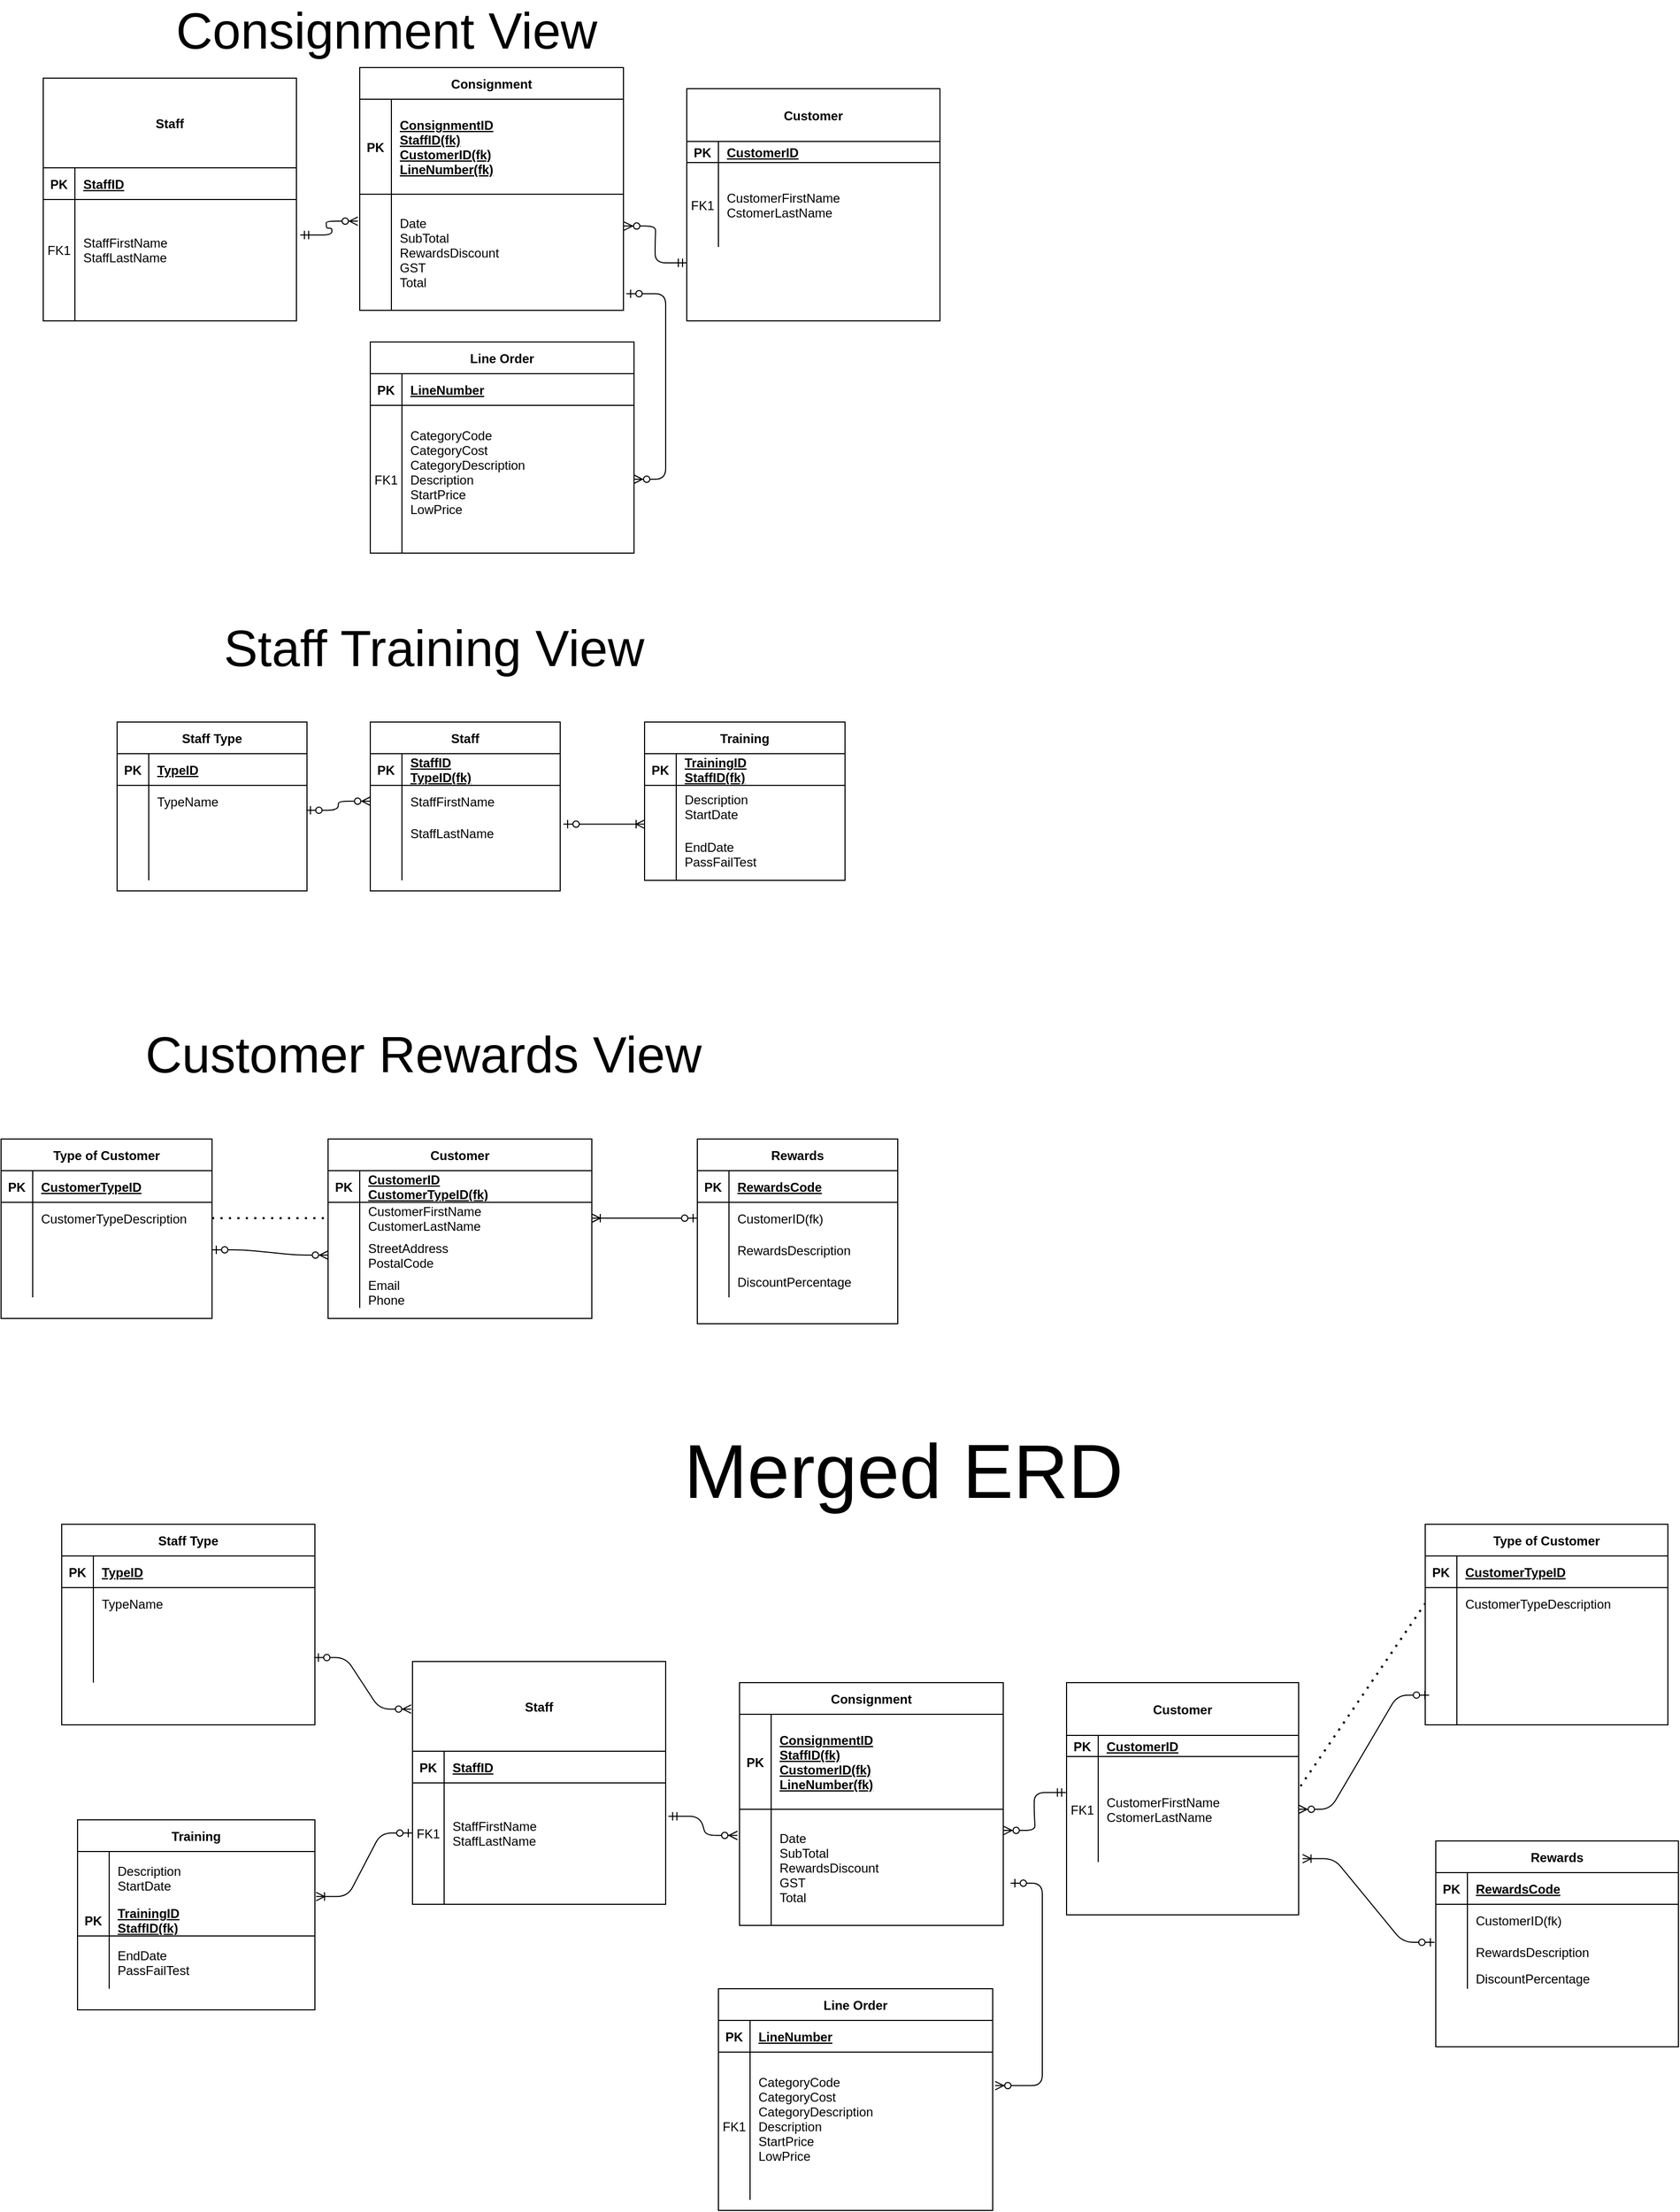 <mxfile version="14.2.7" type="github">
  <diagram id="R2lEEEUBdFMjLlhIrx00" name="Page-1">
    <mxGraphModel dx="1824" dy="2127" grid="1" gridSize="10" guides="1" tooltips="1" connect="1" arrows="1" fold="1" page="1" pageScale="1" pageWidth="850" pageHeight="1100" math="0" shadow="0" extFonts="Permanent Marker^https://fonts.googleapis.com/css?family=Permanent+Marker">
      <root>
        <mxCell id="0" />
        <mxCell id="1" parent="0" />
        <mxCell id="C-vyLk0tnHw3VtMMgP7b-2" value="Line Order" style="shape=table;startSize=30;container=1;collapsible=1;childLayout=tableLayout;fixedRows=1;rowLines=0;fontStyle=1;align=center;resizeLast=1;" parent="1" vertex="1">
          <mxGeometry x="360" y="-680" width="250" height="200" as="geometry" />
        </mxCell>
        <mxCell id="C-vyLk0tnHw3VtMMgP7b-3" value="" style="shape=partialRectangle;collapsible=0;dropTarget=0;pointerEvents=0;fillColor=none;points=[[0,0.5],[1,0.5]];portConstraint=eastwest;top=0;left=0;right=0;bottom=1;" parent="C-vyLk0tnHw3VtMMgP7b-2" vertex="1">
          <mxGeometry y="30" width="250" height="30" as="geometry" />
        </mxCell>
        <mxCell id="C-vyLk0tnHw3VtMMgP7b-4" value="PK" style="shape=partialRectangle;overflow=hidden;connectable=0;fillColor=none;top=0;left=0;bottom=0;right=0;fontStyle=1;" parent="C-vyLk0tnHw3VtMMgP7b-3" vertex="1">
          <mxGeometry width="30" height="30" as="geometry" />
        </mxCell>
        <mxCell id="C-vyLk0tnHw3VtMMgP7b-5" value="LineNumber" style="shape=partialRectangle;overflow=hidden;connectable=0;fillColor=none;top=0;left=0;bottom=0;right=0;align=left;spacingLeft=6;fontStyle=5;" parent="C-vyLk0tnHw3VtMMgP7b-3" vertex="1">
          <mxGeometry x="30" width="220" height="30" as="geometry" />
        </mxCell>
        <mxCell id="C-vyLk0tnHw3VtMMgP7b-6" value="" style="shape=partialRectangle;collapsible=0;dropTarget=0;pointerEvents=0;fillColor=none;points=[[0,0.5],[1,0.5]];portConstraint=eastwest;top=0;left=0;right=0;bottom=0;" parent="C-vyLk0tnHw3VtMMgP7b-2" vertex="1">
          <mxGeometry y="60" width="250" height="140" as="geometry" />
        </mxCell>
        <mxCell id="C-vyLk0tnHw3VtMMgP7b-7" value="FK1" style="shape=partialRectangle;overflow=hidden;connectable=0;fillColor=none;top=0;left=0;bottom=0;right=0;" parent="C-vyLk0tnHw3VtMMgP7b-6" vertex="1">
          <mxGeometry width="30" height="140" as="geometry" />
        </mxCell>
        <mxCell id="C-vyLk0tnHw3VtMMgP7b-8" value="CategoryCode&#xa;CategoryCost&#xa;CategoryDescription&#xa;Description&#xa;StartPrice&#xa;LowPrice&#xa;" style="shape=partialRectangle;overflow=hidden;connectable=0;fillColor=none;top=0;left=0;bottom=0;right=0;align=left;spacingLeft=6;" parent="C-vyLk0tnHw3VtMMgP7b-6" vertex="1">
          <mxGeometry x="30" width="220" height="140" as="geometry" />
        </mxCell>
        <mxCell id="C-vyLk0tnHw3VtMMgP7b-13" value="Staff" style="shape=table;startSize=85;container=1;collapsible=1;childLayout=tableLayout;fixedRows=1;rowLines=0;fontStyle=1;align=center;resizeLast=1;" parent="1" vertex="1">
          <mxGeometry x="50" y="-930" width="240" height="230" as="geometry" />
        </mxCell>
        <mxCell id="C-vyLk0tnHw3VtMMgP7b-14" value="" style="shape=partialRectangle;collapsible=0;dropTarget=0;pointerEvents=0;fillColor=none;points=[[0,0.5],[1,0.5]];portConstraint=eastwest;top=0;left=0;right=0;bottom=1;" parent="C-vyLk0tnHw3VtMMgP7b-13" vertex="1">
          <mxGeometry y="85" width="240" height="30" as="geometry" />
        </mxCell>
        <mxCell id="C-vyLk0tnHw3VtMMgP7b-15" value="PK" style="shape=partialRectangle;overflow=hidden;connectable=0;fillColor=none;top=0;left=0;bottom=0;right=0;fontStyle=1;" parent="C-vyLk0tnHw3VtMMgP7b-14" vertex="1">
          <mxGeometry width="30" height="30" as="geometry" />
        </mxCell>
        <mxCell id="C-vyLk0tnHw3VtMMgP7b-16" value="StaffID" style="shape=partialRectangle;overflow=hidden;connectable=0;fillColor=none;top=0;left=0;bottom=0;right=0;align=left;spacingLeft=6;fontStyle=5;" parent="C-vyLk0tnHw3VtMMgP7b-14" vertex="1">
          <mxGeometry x="30" width="210" height="30" as="geometry" />
        </mxCell>
        <mxCell id="C-vyLk0tnHw3VtMMgP7b-17" value="" style="shape=partialRectangle;collapsible=0;dropTarget=0;pointerEvents=0;fillColor=none;points=[[0,0.5],[1,0.5]];portConstraint=eastwest;top=0;left=0;right=0;bottom=0;" parent="C-vyLk0tnHw3VtMMgP7b-13" vertex="1">
          <mxGeometry y="115" width="240" height="95" as="geometry" />
        </mxCell>
        <mxCell id="C-vyLk0tnHw3VtMMgP7b-18" value="FK1" style="shape=partialRectangle;overflow=hidden;connectable=0;fillColor=none;top=0;left=0;bottom=0;right=0;" parent="C-vyLk0tnHw3VtMMgP7b-17" vertex="1">
          <mxGeometry width="30" height="95" as="geometry" />
        </mxCell>
        <mxCell id="C-vyLk0tnHw3VtMMgP7b-19" value="StaffFirstName&#xa;StaffLastName" style="shape=partialRectangle;overflow=hidden;connectable=0;fillColor=none;top=0;left=0;bottom=0;right=0;align=left;spacingLeft=6;" parent="C-vyLk0tnHw3VtMMgP7b-17" vertex="1">
          <mxGeometry x="30" width="210" height="95" as="geometry" />
        </mxCell>
        <mxCell id="C-vyLk0tnHw3VtMMgP7b-20" value="" style="shape=partialRectangle;collapsible=0;dropTarget=0;pointerEvents=0;fillColor=none;points=[[0,0.5],[1,0.5]];portConstraint=eastwest;top=0;left=0;right=0;bottom=0;" parent="C-vyLk0tnHw3VtMMgP7b-13" vertex="1">
          <mxGeometry y="210" width="240" height="20" as="geometry" />
        </mxCell>
        <mxCell id="C-vyLk0tnHw3VtMMgP7b-21" value="" style="shape=partialRectangle;overflow=hidden;connectable=0;fillColor=none;top=0;left=0;bottom=0;right=0;" parent="C-vyLk0tnHw3VtMMgP7b-20" vertex="1">
          <mxGeometry width="30" height="20" as="geometry" />
        </mxCell>
        <mxCell id="C-vyLk0tnHw3VtMMgP7b-22" value="" style="shape=partialRectangle;overflow=hidden;connectable=0;fillColor=none;top=0;left=0;bottom=0;right=0;align=left;spacingLeft=6;" parent="C-vyLk0tnHw3VtMMgP7b-20" vertex="1">
          <mxGeometry x="30" width="210" height="20" as="geometry" />
        </mxCell>
        <mxCell id="C-vyLk0tnHw3VtMMgP7b-23" value="Consignment" style="shape=table;startSize=30;container=1;collapsible=1;childLayout=tableLayout;fixedRows=1;rowLines=0;fontStyle=1;align=center;resizeLast=1;" parent="1" vertex="1">
          <mxGeometry x="350" y="-940" width="250" height="230" as="geometry" />
        </mxCell>
        <mxCell id="C-vyLk0tnHw3VtMMgP7b-24" value="" style="shape=partialRectangle;collapsible=0;dropTarget=0;pointerEvents=0;fillColor=none;points=[[0,0.5],[1,0.5]];portConstraint=eastwest;top=0;left=0;right=0;bottom=1;" parent="C-vyLk0tnHw3VtMMgP7b-23" vertex="1">
          <mxGeometry y="30" width="250" height="90" as="geometry" />
        </mxCell>
        <mxCell id="C-vyLk0tnHw3VtMMgP7b-25" value="PK" style="shape=partialRectangle;overflow=hidden;connectable=0;fillColor=none;top=0;left=0;bottom=0;right=0;fontStyle=1;" parent="C-vyLk0tnHw3VtMMgP7b-24" vertex="1">
          <mxGeometry width="30" height="90" as="geometry" />
        </mxCell>
        <mxCell id="C-vyLk0tnHw3VtMMgP7b-26" value="ConsignmentID&#xa;StaffID(fk)&#xa;CustomerID(fk)&#xa;LineNumber(fk)" style="shape=partialRectangle;overflow=hidden;connectable=0;fillColor=none;top=0;left=0;bottom=0;right=0;align=left;spacingLeft=6;fontStyle=5;" parent="C-vyLk0tnHw3VtMMgP7b-24" vertex="1">
          <mxGeometry x="30" width="220" height="90" as="geometry" />
        </mxCell>
        <mxCell id="C-vyLk0tnHw3VtMMgP7b-27" value="" style="shape=partialRectangle;collapsible=0;dropTarget=0;pointerEvents=0;fillColor=none;points=[[0,0.5],[1,0.5]];portConstraint=eastwest;top=0;left=0;right=0;bottom=0;" parent="C-vyLk0tnHw3VtMMgP7b-23" vertex="1">
          <mxGeometry y="120" width="250" height="110" as="geometry" />
        </mxCell>
        <mxCell id="C-vyLk0tnHw3VtMMgP7b-28" value="" style="shape=partialRectangle;overflow=hidden;connectable=0;fillColor=none;top=0;left=0;bottom=0;right=0;" parent="C-vyLk0tnHw3VtMMgP7b-27" vertex="1">
          <mxGeometry width="30" height="110" as="geometry" />
        </mxCell>
        <mxCell id="C-vyLk0tnHw3VtMMgP7b-29" value="Date&#xa;SubTotal&#xa;RewardsDiscount&#xa;GST&#xa;Total" style="shape=partialRectangle;overflow=hidden;connectable=0;fillColor=none;top=0;left=0;bottom=0;right=0;align=left;spacingLeft=6;" parent="C-vyLk0tnHw3VtMMgP7b-27" vertex="1">
          <mxGeometry x="30" width="220" height="110" as="geometry" />
        </mxCell>
        <mxCell id="aOllSpzRerzTh0iD2OcF-12" value="Customer" style="shape=table;startSize=50;container=1;collapsible=1;childLayout=tableLayout;fixedRows=1;rowLines=0;fontStyle=1;align=center;resizeLast=1;" parent="1" vertex="1">
          <mxGeometry x="660" y="-920" width="240" height="220" as="geometry" />
        </mxCell>
        <mxCell id="aOllSpzRerzTh0iD2OcF-13" value="" style="shape=partialRectangle;collapsible=0;dropTarget=0;pointerEvents=0;fillColor=none;points=[[0,0.5],[1,0.5]];portConstraint=eastwest;top=0;left=0;right=0;bottom=1;" parent="aOllSpzRerzTh0iD2OcF-12" vertex="1">
          <mxGeometry y="50" width="240" height="20" as="geometry" />
        </mxCell>
        <mxCell id="aOllSpzRerzTh0iD2OcF-14" value="PK" style="shape=partialRectangle;overflow=hidden;connectable=0;fillColor=none;top=0;left=0;bottom=0;right=0;fontStyle=1;" parent="aOllSpzRerzTh0iD2OcF-13" vertex="1">
          <mxGeometry width="30" height="20" as="geometry" />
        </mxCell>
        <mxCell id="aOllSpzRerzTh0iD2OcF-15" value="CustomerID" style="shape=partialRectangle;overflow=hidden;connectable=0;fillColor=none;top=0;left=0;bottom=0;right=0;align=left;spacingLeft=6;fontStyle=5;" parent="aOllSpzRerzTh0iD2OcF-13" vertex="1">
          <mxGeometry x="30" width="210" height="20" as="geometry" />
        </mxCell>
        <mxCell id="aOllSpzRerzTh0iD2OcF-16" value="" style="shape=partialRectangle;collapsible=0;dropTarget=0;pointerEvents=0;fillColor=none;points=[[0,0.5],[1,0.5]];portConstraint=eastwest;top=0;left=0;right=0;bottom=0;" parent="aOllSpzRerzTh0iD2OcF-12" vertex="1">
          <mxGeometry y="70" width="240" height="80" as="geometry" />
        </mxCell>
        <mxCell id="aOllSpzRerzTh0iD2OcF-17" value="FK1" style="shape=partialRectangle;overflow=hidden;connectable=0;fillColor=none;top=0;left=0;bottom=0;right=0;" parent="aOllSpzRerzTh0iD2OcF-16" vertex="1">
          <mxGeometry width="30" height="80" as="geometry" />
        </mxCell>
        <mxCell id="aOllSpzRerzTh0iD2OcF-18" value="CustomerFirstName&#xa;CstomerLastName" style="shape=partialRectangle;overflow=hidden;connectable=0;fillColor=none;top=0;left=0;bottom=0;right=0;align=left;spacingLeft=6;" parent="aOllSpzRerzTh0iD2OcF-16" vertex="1">
          <mxGeometry x="30" width="210" height="80" as="geometry" />
        </mxCell>
        <mxCell id="dYqmYlKcgSgS9qRUgemU-16" value="" style="edgeStyle=entityRelationEdgeStyle;fontSize=12;html=1;endArrow=ERzeroToMany;startArrow=ERzeroToOne;exitX=1.011;exitY=0.857;exitDx=0;exitDy=0;exitPerimeter=0;" edge="1" parent="1" source="C-vyLk0tnHw3VtMMgP7b-27" target="C-vyLk0tnHw3VtMMgP7b-6">
          <mxGeometry width="100" height="100" relative="1" as="geometry">
            <mxPoint x="730" y="370" as="sourcePoint" />
            <mxPoint x="890" y="450" as="targetPoint" />
          </mxGeometry>
        </mxCell>
        <mxCell id="dYqmYlKcgSgS9qRUgemU-18" value="&lt;font style=&quot;font-size: 48px&quot;&gt;Consignment View&lt;/font&gt;" style="text;html=1;align=center;verticalAlign=middle;resizable=0;points=[];autosize=1;" vertex="1" parent="1">
          <mxGeometry x="170" y="-990" width="410" height="30" as="geometry" />
        </mxCell>
        <mxCell id="dYqmYlKcgSgS9qRUgemU-19" value="&lt;font style=&quot;font-size: 48px&quot;&gt;Staff Training View&lt;/font&gt;" style="text;html=1;align=center;verticalAlign=middle;resizable=0;points=[];autosize=1;" vertex="1" parent="1">
          <mxGeometry x="215" y="-405" width="410" height="30" as="geometry" />
        </mxCell>
        <mxCell id="dYqmYlKcgSgS9qRUgemU-32" value="Staff" style="shape=table;startSize=30;container=1;collapsible=1;childLayout=tableLayout;fixedRows=1;rowLines=0;fontStyle=1;align=center;resizeLast=1;" vertex="1" parent="1">
          <mxGeometry x="360" y="-320" width="180" height="160" as="geometry" />
        </mxCell>
        <mxCell id="dYqmYlKcgSgS9qRUgemU-33" value="" style="shape=partialRectangle;collapsible=0;dropTarget=0;pointerEvents=0;fillColor=none;top=0;left=0;bottom=1;right=0;points=[[0,0.5],[1,0.5]];portConstraint=eastwest;" vertex="1" parent="dYqmYlKcgSgS9qRUgemU-32">
          <mxGeometry y="30" width="180" height="30" as="geometry" />
        </mxCell>
        <mxCell id="dYqmYlKcgSgS9qRUgemU-34" value="PK" style="shape=partialRectangle;connectable=0;fillColor=none;top=0;left=0;bottom=0;right=0;fontStyle=1;overflow=hidden;" vertex="1" parent="dYqmYlKcgSgS9qRUgemU-33">
          <mxGeometry width="30" height="30" as="geometry" />
        </mxCell>
        <mxCell id="dYqmYlKcgSgS9qRUgemU-35" value="StaffID&#xa;TypeID(fk)" style="shape=partialRectangle;connectable=0;fillColor=none;top=0;left=0;bottom=0;right=0;align=left;spacingLeft=6;fontStyle=5;overflow=hidden;" vertex="1" parent="dYqmYlKcgSgS9qRUgemU-33">
          <mxGeometry x="30" width="150" height="30" as="geometry" />
        </mxCell>
        <mxCell id="dYqmYlKcgSgS9qRUgemU-36" value="" style="shape=partialRectangle;collapsible=0;dropTarget=0;pointerEvents=0;fillColor=none;top=0;left=0;bottom=0;right=0;points=[[0,0.5],[1,0.5]];portConstraint=eastwest;" vertex="1" parent="dYqmYlKcgSgS9qRUgemU-32">
          <mxGeometry y="60" width="180" height="30" as="geometry" />
        </mxCell>
        <mxCell id="dYqmYlKcgSgS9qRUgemU-37" value="" style="shape=partialRectangle;connectable=0;fillColor=none;top=0;left=0;bottom=0;right=0;editable=1;overflow=hidden;" vertex="1" parent="dYqmYlKcgSgS9qRUgemU-36">
          <mxGeometry width="30" height="30" as="geometry" />
        </mxCell>
        <mxCell id="dYqmYlKcgSgS9qRUgemU-38" value="StaffFirstName" style="shape=partialRectangle;connectable=0;fillColor=none;top=0;left=0;bottom=0;right=0;align=left;spacingLeft=6;overflow=hidden;" vertex="1" parent="dYqmYlKcgSgS9qRUgemU-36">
          <mxGeometry x="30" width="150" height="30" as="geometry" />
        </mxCell>
        <mxCell id="dYqmYlKcgSgS9qRUgemU-39" value="" style="shape=partialRectangle;collapsible=0;dropTarget=0;pointerEvents=0;fillColor=none;top=0;left=0;bottom=0;right=0;points=[[0,0.5],[1,0.5]];portConstraint=eastwest;" vertex="1" parent="dYqmYlKcgSgS9qRUgemU-32">
          <mxGeometry y="90" width="180" height="30" as="geometry" />
        </mxCell>
        <mxCell id="dYqmYlKcgSgS9qRUgemU-40" value="" style="shape=partialRectangle;connectable=0;fillColor=none;top=0;left=0;bottom=0;right=0;editable=1;overflow=hidden;" vertex="1" parent="dYqmYlKcgSgS9qRUgemU-39">
          <mxGeometry width="30" height="30" as="geometry" />
        </mxCell>
        <mxCell id="dYqmYlKcgSgS9qRUgemU-41" value="StaffLastName" style="shape=partialRectangle;connectable=0;fillColor=none;top=0;left=0;bottom=0;right=0;align=left;spacingLeft=6;overflow=hidden;" vertex="1" parent="dYqmYlKcgSgS9qRUgemU-39">
          <mxGeometry x="30" width="150" height="30" as="geometry" />
        </mxCell>
        <mxCell id="dYqmYlKcgSgS9qRUgemU-42" value="" style="shape=partialRectangle;collapsible=0;dropTarget=0;pointerEvents=0;fillColor=none;top=0;left=0;bottom=0;right=0;points=[[0,0.5],[1,0.5]];portConstraint=eastwest;" vertex="1" parent="dYqmYlKcgSgS9qRUgemU-32">
          <mxGeometry y="120" width="180" height="30" as="geometry" />
        </mxCell>
        <mxCell id="dYqmYlKcgSgS9qRUgemU-43" value="" style="shape=partialRectangle;connectable=0;fillColor=none;top=0;left=0;bottom=0;right=0;editable=1;overflow=hidden;" vertex="1" parent="dYqmYlKcgSgS9qRUgemU-42">
          <mxGeometry width="30" height="30" as="geometry" />
        </mxCell>
        <mxCell id="dYqmYlKcgSgS9qRUgemU-44" value="" style="shape=partialRectangle;connectable=0;fillColor=none;top=0;left=0;bottom=0;right=0;align=left;spacingLeft=6;overflow=hidden;" vertex="1" parent="dYqmYlKcgSgS9qRUgemU-42">
          <mxGeometry x="30" width="150" height="30" as="geometry" />
        </mxCell>
        <mxCell id="dYqmYlKcgSgS9qRUgemU-58" value="Training" style="shape=table;startSize=30;container=1;collapsible=1;childLayout=tableLayout;fixedRows=1;rowLines=0;fontStyle=1;align=center;resizeLast=1;" vertex="1" parent="1">
          <mxGeometry x="620" y="-320" width="190" height="150" as="geometry" />
        </mxCell>
        <mxCell id="dYqmYlKcgSgS9qRUgemU-59" value="" style="shape=partialRectangle;collapsible=0;dropTarget=0;pointerEvents=0;fillColor=none;top=0;left=0;bottom=1;right=0;points=[[0,0.5],[1,0.5]];portConstraint=eastwest;" vertex="1" parent="dYqmYlKcgSgS9qRUgemU-58">
          <mxGeometry y="30" width="190" height="30" as="geometry" />
        </mxCell>
        <mxCell id="dYqmYlKcgSgS9qRUgemU-60" value="PK" style="shape=partialRectangle;connectable=0;fillColor=none;top=0;left=0;bottom=0;right=0;fontStyle=1;overflow=hidden;" vertex="1" parent="dYqmYlKcgSgS9qRUgemU-59">
          <mxGeometry width="30" height="30" as="geometry" />
        </mxCell>
        <mxCell id="dYqmYlKcgSgS9qRUgemU-61" value="TrainingID&#xa;StaffID(fk)" style="shape=partialRectangle;connectable=0;fillColor=none;top=0;left=0;bottom=0;right=0;align=left;spacingLeft=6;fontStyle=5;overflow=hidden;" vertex="1" parent="dYqmYlKcgSgS9qRUgemU-59">
          <mxGeometry x="30" width="160" height="30" as="geometry" />
        </mxCell>
        <mxCell id="dYqmYlKcgSgS9qRUgemU-62" value="" style="shape=partialRectangle;collapsible=0;dropTarget=0;pointerEvents=0;fillColor=none;top=0;left=0;bottom=0;right=0;points=[[0,0.5],[1,0.5]];portConstraint=eastwest;" vertex="1" parent="dYqmYlKcgSgS9qRUgemU-58">
          <mxGeometry y="60" width="190" height="40" as="geometry" />
        </mxCell>
        <mxCell id="dYqmYlKcgSgS9qRUgemU-63" value="" style="shape=partialRectangle;connectable=0;fillColor=none;top=0;left=0;bottom=0;right=0;editable=1;overflow=hidden;" vertex="1" parent="dYqmYlKcgSgS9qRUgemU-62">
          <mxGeometry width="30" height="40" as="geometry" />
        </mxCell>
        <mxCell id="dYqmYlKcgSgS9qRUgemU-64" value="Description&#xa;StartDate" style="shape=partialRectangle;connectable=0;fillColor=none;top=0;left=0;bottom=0;right=0;align=left;spacingLeft=6;overflow=hidden;" vertex="1" parent="dYqmYlKcgSgS9qRUgemU-62">
          <mxGeometry x="30" width="160" height="40" as="geometry" />
        </mxCell>
        <mxCell id="dYqmYlKcgSgS9qRUgemU-65" value="" style="shape=partialRectangle;collapsible=0;dropTarget=0;pointerEvents=0;fillColor=none;top=0;left=0;bottom=0;right=0;points=[[0,0.5],[1,0.5]];portConstraint=eastwest;" vertex="1" parent="dYqmYlKcgSgS9qRUgemU-58">
          <mxGeometry y="100" width="190" height="50" as="geometry" />
        </mxCell>
        <mxCell id="dYqmYlKcgSgS9qRUgemU-66" value="" style="shape=partialRectangle;connectable=0;fillColor=none;top=0;left=0;bottom=0;right=0;editable=1;overflow=hidden;" vertex="1" parent="dYqmYlKcgSgS9qRUgemU-65">
          <mxGeometry width="30" height="50" as="geometry" />
        </mxCell>
        <mxCell id="dYqmYlKcgSgS9qRUgemU-67" value="EndDate&#xa;PassFailTest" style="shape=partialRectangle;connectable=0;fillColor=none;top=0;left=0;bottom=0;right=0;align=left;spacingLeft=6;overflow=hidden;" vertex="1" parent="dYqmYlKcgSgS9qRUgemU-65">
          <mxGeometry x="30" width="160" height="50" as="geometry" />
        </mxCell>
        <mxCell id="dYqmYlKcgSgS9qRUgemU-71" value="Staff Type" style="shape=table;startSize=30;container=1;collapsible=1;childLayout=tableLayout;fixedRows=1;rowLines=0;fontStyle=1;align=center;resizeLast=1;" vertex="1" parent="1">
          <mxGeometry x="120" y="-320" width="180" height="160" as="geometry" />
        </mxCell>
        <mxCell id="dYqmYlKcgSgS9qRUgemU-72" value="" style="shape=partialRectangle;collapsible=0;dropTarget=0;pointerEvents=0;fillColor=none;top=0;left=0;bottom=1;right=0;points=[[0,0.5],[1,0.5]];portConstraint=eastwest;" vertex="1" parent="dYqmYlKcgSgS9qRUgemU-71">
          <mxGeometry y="30" width="180" height="30" as="geometry" />
        </mxCell>
        <mxCell id="dYqmYlKcgSgS9qRUgemU-73" value="PK" style="shape=partialRectangle;connectable=0;fillColor=none;top=0;left=0;bottom=0;right=0;fontStyle=1;overflow=hidden;" vertex="1" parent="dYqmYlKcgSgS9qRUgemU-72">
          <mxGeometry width="30" height="30" as="geometry" />
        </mxCell>
        <mxCell id="dYqmYlKcgSgS9qRUgemU-74" value="TypeID" style="shape=partialRectangle;connectable=0;fillColor=none;top=0;left=0;bottom=0;right=0;align=left;spacingLeft=6;fontStyle=5;overflow=hidden;" vertex="1" parent="dYqmYlKcgSgS9qRUgemU-72">
          <mxGeometry x="30" width="150" height="30" as="geometry" />
        </mxCell>
        <mxCell id="dYqmYlKcgSgS9qRUgemU-75" value="" style="shape=partialRectangle;collapsible=0;dropTarget=0;pointerEvents=0;fillColor=none;top=0;left=0;bottom=0;right=0;points=[[0,0.5],[1,0.5]];portConstraint=eastwest;" vertex="1" parent="dYqmYlKcgSgS9qRUgemU-71">
          <mxGeometry y="60" width="180" height="30" as="geometry" />
        </mxCell>
        <mxCell id="dYqmYlKcgSgS9qRUgemU-76" value="" style="shape=partialRectangle;connectable=0;fillColor=none;top=0;left=0;bottom=0;right=0;editable=1;overflow=hidden;" vertex="1" parent="dYqmYlKcgSgS9qRUgemU-75">
          <mxGeometry width="30" height="30" as="geometry" />
        </mxCell>
        <mxCell id="dYqmYlKcgSgS9qRUgemU-77" value="TypeName" style="shape=partialRectangle;connectable=0;fillColor=none;top=0;left=0;bottom=0;right=0;align=left;spacingLeft=6;overflow=hidden;" vertex="1" parent="dYqmYlKcgSgS9qRUgemU-75">
          <mxGeometry x="30" width="150" height="30" as="geometry" />
        </mxCell>
        <mxCell id="dYqmYlKcgSgS9qRUgemU-78" value="" style="shape=partialRectangle;collapsible=0;dropTarget=0;pointerEvents=0;fillColor=none;top=0;left=0;bottom=0;right=0;points=[[0,0.5],[1,0.5]];portConstraint=eastwest;" vertex="1" parent="dYqmYlKcgSgS9qRUgemU-71">
          <mxGeometry y="90" width="180" height="30" as="geometry" />
        </mxCell>
        <mxCell id="dYqmYlKcgSgS9qRUgemU-79" value="" style="shape=partialRectangle;connectable=0;fillColor=none;top=0;left=0;bottom=0;right=0;editable=1;overflow=hidden;" vertex="1" parent="dYqmYlKcgSgS9qRUgemU-78">
          <mxGeometry width="30" height="30" as="geometry" />
        </mxCell>
        <mxCell id="dYqmYlKcgSgS9qRUgemU-80" value="" style="shape=partialRectangle;connectable=0;fillColor=none;top=0;left=0;bottom=0;right=0;align=left;spacingLeft=6;overflow=hidden;" vertex="1" parent="dYqmYlKcgSgS9qRUgemU-78">
          <mxGeometry x="30" width="150" height="30" as="geometry" />
        </mxCell>
        <mxCell id="dYqmYlKcgSgS9qRUgemU-81" value="" style="shape=partialRectangle;collapsible=0;dropTarget=0;pointerEvents=0;fillColor=none;top=0;left=0;bottom=0;right=0;points=[[0,0.5],[1,0.5]];portConstraint=eastwest;" vertex="1" parent="dYqmYlKcgSgS9qRUgemU-71">
          <mxGeometry y="120" width="180" height="30" as="geometry" />
        </mxCell>
        <mxCell id="dYqmYlKcgSgS9qRUgemU-82" value="" style="shape=partialRectangle;connectable=0;fillColor=none;top=0;left=0;bottom=0;right=0;editable=1;overflow=hidden;" vertex="1" parent="dYqmYlKcgSgS9qRUgemU-81">
          <mxGeometry width="30" height="30" as="geometry" />
        </mxCell>
        <mxCell id="dYqmYlKcgSgS9qRUgemU-83" value="" style="shape=partialRectangle;connectable=0;fillColor=none;top=0;left=0;bottom=0;right=0;align=left;spacingLeft=6;overflow=hidden;" vertex="1" parent="dYqmYlKcgSgS9qRUgemU-81">
          <mxGeometry x="30" width="150" height="30" as="geometry" />
        </mxCell>
        <mxCell id="dYqmYlKcgSgS9qRUgemU-84" value="" style="edgeStyle=entityRelationEdgeStyle;fontSize=12;html=1;endArrow=ERoneToMany;startArrow=ERzeroToOne;exitX=1.017;exitY=0.225;exitDx=0;exitDy=0;exitPerimeter=0;entryX=0;entryY=0.919;entryDx=0;entryDy=0;entryPerimeter=0;" edge="1" parent="1" source="dYqmYlKcgSgS9qRUgemU-39" target="dYqmYlKcgSgS9qRUgemU-62">
          <mxGeometry width="100" height="100" relative="1" as="geometry">
            <mxPoint x="600" y="-220" as="sourcePoint" />
            <mxPoint x="700" y="-320" as="targetPoint" />
          </mxGeometry>
        </mxCell>
        <mxCell id="dYqmYlKcgSgS9qRUgemU-86" value="" style="edgeStyle=entityRelationEdgeStyle;fontSize=12;html=1;endArrow=ERzeroToMany;startArrow=ERzeroToOne;exitX=0.996;exitY=0.786;exitDx=0;exitDy=0;exitPerimeter=0;entryX=0;entryY=0.5;entryDx=0;entryDy=0;" edge="1" parent="1" source="dYqmYlKcgSgS9qRUgemU-75" target="dYqmYlKcgSgS9qRUgemU-36">
          <mxGeometry width="100" height="100" relative="1" as="geometry">
            <mxPoint x="600" y="-340" as="sourcePoint" />
            <mxPoint x="700" y="-440" as="targetPoint" />
          </mxGeometry>
        </mxCell>
        <mxCell id="dYqmYlKcgSgS9qRUgemU-87" value="&lt;font style=&quot;font-size: 48px&quot;&gt;Customer Rewards View&lt;/font&gt;" style="text;html=1;align=center;verticalAlign=middle;resizable=0;points=[];autosize=1;" vertex="1" parent="1">
          <mxGeometry x="140" y="-20" width="540" height="30" as="geometry" />
        </mxCell>
        <mxCell id="dYqmYlKcgSgS9qRUgemU-88" value="Customer" style="shape=table;startSize=30;container=1;collapsible=1;childLayout=tableLayout;fixedRows=1;rowLines=0;fontStyle=1;align=center;resizeLast=1;" vertex="1" parent="1">
          <mxGeometry x="320" y="75" width="250" height="170" as="geometry" />
        </mxCell>
        <mxCell id="dYqmYlKcgSgS9qRUgemU-89" value="" style="shape=partialRectangle;collapsible=0;dropTarget=0;pointerEvents=0;fillColor=none;top=0;left=0;bottom=1;right=0;points=[[0,0.5],[1,0.5]];portConstraint=eastwest;" vertex="1" parent="dYqmYlKcgSgS9qRUgemU-88">
          <mxGeometry y="30" width="250" height="30" as="geometry" />
        </mxCell>
        <mxCell id="dYqmYlKcgSgS9qRUgemU-90" value="PK" style="shape=partialRectangle;connectable=0;fillColor=none;top=0;left=0;bottom=0;right=0;fontStyle=1;overflow=hidden;" vertex="1" parent="dYqmYlKcgSgS9qRUgemU-89">
          <mxGeometry width="30" height="30" as="geometry" />
        </mxCell>
        <mxCell id="dYqmYlKcgSgS9qRUgemU-91" value="CustomerID&#xa;CustomerTypeID(fk)" style="shape=partialRectangle;connectable=0;fillColor=none;top=0;left=0;bottom=0;right=0;align=left;spacingLeft=6;fontStyle=5;overflow=hidden;" vertex="1" parent="dYqmYlKcgSgS9qRUgemU-89">
          <mxGeometry x="30" width="220" height="30" as="geometry" />
        </mxCell>
        <mxCell id="dYqmYlKcgSgS9qRUgemU-92" value="" style="shape=partialRectangle;collapsible=0;dropTarget=0;pointerEvents=0;fillColor=none;top=0;left=0;bottom=0;right=0;points=[[0,0.5],[1,0.5]];portConstraint=eastwest;" vertex="1" parent="dYqmYlKcgSgS9qRUgemU-88">
          <mxGeometry y="60" width="250" height="30" as="geometry" />
        </mxCell>
        <mxCell id="dYqmYlKcgSgS9qRUgemU-93" value="" style="shape=partialRectangle;connectable=0;fillColor=none;top=0;left=0;bottom=0;right=0;editable=1;overflow=hidden;" vertex="1" parent="dYqmYlKcgSgS9qRUgemU-92">
          <mxGeometry width="30" height="30" as="geometry" />
        </mxCell>
        <mxCell id="dYqmYlKcgSgS9qRUgemU-94" value="CustomerFirstName&#xa;CustomerLastName" style="shape=partialRectangle;connectable=0;fillColor=none;top=0;left=0;bottom=0;right=0;align=left;spacingLeft=6;overflow=hidden;" vertex="1" parent="dYqmYlKcgSgS9qRUgemU-92">
          <mxGeometry x="30" width="220" height="30" as="geometry" />
        </mxCell>
        <mxCell id="dYqmYlKcgSgS9qRUgemU-95" value="" style="shape=partialRectangle;collapsible=0;dropTarget=0;pointerEvents=0;fillColor=none;top=0;left=0;bottom=0;right=0;points=[[0,0.5],[1,0.5]];portConstraint=eastwest;" vertex="1" parent="dYqmYlKcgSgS9qRUgemU-88">
          <mxGeometry y="90" width="250" height="40" as="geometry" />
        </mxCell>
        <mxCell id="dYqmYlKcgSgS9qRUgemU-96" value="" style="shape=partialRectangle;connectable=0;fillColor=none;top=0;left=0;bottom=0;right=0;editable=1;overflow=hidden;" vertex="1" parent="dYqmYlKcgSgS9qRUgemU-95">
          <mxGeometry width="30" height="40" as="geometry" />
        </mxCell>
        <mxCell id="dYqmYlKcgSgS9qRUgemU-97" value="StreetAddress&#xa;PostalCode" style="shape=partialRectangle;connectable=0;fillColor=none;top=0;left=0;bottom=0;right=0;align=left;spacingLeft=6;overflow=hidden;" vertex="1" parent="dYqmYlKcgSgS9qRUgemU-95">
          <mxGeometry x="30" width="220" height="40" as="geometry" />
        </mxCell>
        <mxCell id="dYqmYlKcgSgS9qRUgemU-98" value="" style="shape=partialRectangle;collapsible=0;dropTarget=0;pointerEvents=0;fillColor=none;top=0;left=0;bottom=0;right=0;points=[[0,0.5],[1,0.5]];portConstraint=eastwest;" vertex="1" parent="dYqmYlKcgSgS9qRUgemU-88">
          <mxGeometry y="130" width="250" height="30" as="geometry" />
        </mxCell>
        <mxCell id="dYqmYlKcgSgS9qRUgemU-99" value="" style="shape=partialRectangle;connectable=0;fillColor=none;top=0;left=0;bottom=0;right=0;editable=1;overflow=hidden;" vertex="1" parent="dYqmYlKcgSgS9qRUgemU-98">
          <mxGeometry width="30" height="30" as="geometry" />
        </mxCell>
        <mxCell id="dYqmYlKcgSgS9qRUgemU-100" value="Email&#xa;Phone" style="shape=partialRectangle;connectable=0;fillColor=none;top=0;left=0;bottom=0;right=0;align=left;spacingLeft=6;overflow=hidden;" vertex="1" parent="dYqmYlKcgSgS9qRUgemU-98">
          <mxGeometry x="30" width="220" height="30" as="geometry" />
        </mxCell>
        <mxCell id="dYqmYlKcgSgS9qRUgemU-101" value="Type of Customer" style="shape=table;startSize=30;container=1;collapsible=1;childLayout=tableLayout;fixedRows=1;rowLines=0;fontStyle=1;align=center;resizeLast=1;" vertex="1" parent="1">
          <mxGeometry x="10" y="75" width="200" height="170" as="geometry" />
        </mxCell>
        <mxCell id="dYqmYlKcgSgS9qRUgemU-102" value="" style="shape=partialRectangle;collapsible=0;dropTarget=0;pointerEvents=0;fillColor=none;top=0;left=0;bottom=1;right=0;points=[[0,0.5],[1,0.5]];portConstraint=eastwest;" vertex="1" parent="dYqmYlKcgSgS9qRUgemU-101">
          <mxGeometry y="30" width="200" height="30" as="geometry" />
        </mxCell>
        <mxCell id="dYqmYlKcgSgS9qRUgemU-103" value="PK" style="shape=partialRectangle;connectable=0;fillColor=none;top=0;left=0;bottom=0;right=0;fontStyle=1;overflow=hidden;" vertex="1" parent="dYqmYlKcgSgS9qRUgemU-102">
          <mxGeometry width="30" height="30" as="geometry" />
        </mxCell>
        <mxCell id="dYqmYlKcgSgS9qRUgemU-104" value="CustomerTypeID" style="shape=partialRectangle;connectable=0;fillColor=none;top=0;left=0;bottom=0;right=0;align=left;spacingLeft=6;fontStyle=5;overflow=hidden;" vertex="1" parent="dYqmYlKcgSgS9qRUgemU-102">
          <mxGeometry x="30" width="170" height="30" as="geometry" />
        </mxCell>
        <mxCell id="dYqmYlKcgSgS9qRUgemU-105" value="" style="shape=partialRectangle;collapsible=0;dropTarget=0;pointerEvents=0;fillColor=none;top=0;left=0;bottom=0;right=0;points=[[0,0.5],[1,0.5]];portConstraint=eastwest;" vertex="1" parent="dYqmYlKcgSgS9qRUgemU-101">
          <mxGeometry y="60" width="200" height="30" as="geometry" />
        </mxCell>
        <mxCell id="dYqmYlKcgSgS9qRUgemU-106" value="" style="shape=partialRectangle;connectable=0;fillColor=none;top=0;left=0;bottom=0;right=0;editable=1;overflow=hidden;" vertex="1" parent="dYqmYlKcgSgS9qRUgemU-105">
          <mxGeometry width="30" height="30" as="geometry" />
        </mxCell>
        <mxCell id="dYqmYlKcgSgS9qRUgemU-107" value="CustomerTypeDescription" style="shape=partialRectangle;connectable=0;fillColor=none;top=0;left=0;bottom=0;right=0;align=left;spacingLeft=6;overflow=hidden;" vertex="1" parent="dYqmYlKcgSgS9qRUgemU-105">
          <mxGeometry x="30" width="170" height="30" as="geometry" />
        </mxCell>
        <mxCell id="dYqmYlKcgSgS9qRUgemU-108" value="" style="shape=partialRectangle;collapsible=0;dropTarget=0;pointerEvents=0;fillColor=none;top=0;left=0;bottom=0;right=0;points=[[0,0.5],[1,0.5]];portConstraint=eastwest;" vertex="1" parent="dYqmYlKcgSgS9qRUgemU-101">
          <mxGeometry y="90" width="200" height="30" as="geometry" />
        </mxCell>
        <mxCell id="dYqmYlKcgSgS9qRUgemU-109" value="" style="shape=partialRectangle;connectable=0;fillColor=none;top=0;left=0;bottom=0;right=0;editable=1;overflow=hidden;" vertex="1" parent="dYqmYlKcgSgS9qRUgemU-108">
          <mxGeometry width="30" height="30" as="geometry" />
        </mxCell>
        <mxCell id="dYqmYlKcgSgS9qRUgemU-110" value="" style="shape=partialRectangle;connectable=0;fillColor=none;top=0;left=0;bottom=0;right=0;align=left;spacingLeft=6;overflow=hidden;" vertex="1" parent="dYqmYlKcgSgS9qRUgemU-108">
          <mxGeometry x="30" width="170" height="30" as="geometry" />
        </mxCell>
        <mxCell id="dYqmYlKcgSgS9qRUgemU-111" value="" style="shape=partialRectangle;collapsible=0;dropTarget=0;pointerEvents=0;fillColor=none;top=0;left=0;bottom=0;right=0;points=[[0,0.5],[1,0.5]];portConstraint=eastwest;" vertex="1" parent="dYqmYlKcgSgS9qRUgemU-101">
          <mxGeometry y="120" width="200" height="30" as="geometry" />
        </mxCell>
        <mxCell id="dYqmYlKcgSgS9qRUgemU-112" value="" style="shape=partialRectangle;connectable=0;fillColor=none;top=0;left=0;bottom=0;right=0;editable=1;overflow=hidden;" vertex="1" parent="dYqmYlKcgSgS9qRUgemU-111">
          <mxGeometry width="30" height="30" as="geometry" />
        </mxCell>
        <mxCell id="dYqmYlKcgSgS9qRUgemU-113" value="" style="shape=partialRectangle;connectable=0;fillColor=none;top=0;left=0;bottom=0;right=0;align=left;spacingLeft=6;overflow=hidden;" vertex="1" parent="dYqmYlKcgSgS9qRUgemU-111">
          <mxGeometry x="30" width="170" height="30" as="geometry" />
        </mxCell>
        <mxCell id="dYqmYlKcgSgS9qRUgemU-114" value="Rewards" style="shape=table;startSize=30;container=1;collapsible=1;childLayout=tableLayout;fixedRows=1;rowLines=0;fontStyle=1;align=center;resizeLast=1;" vertex="1" parent="1">
          <mxGeometry x="670" y="75" width="190" height="175" as="geometry" />
        </mxCell>
        <mxCell id="dYqmYlKcgSgS9qRUgemU-115" value="" style="shape=partialRectangle;collapsible=0;dropTarget=0;pointerEvents=0;fillColor=none;top=0;left=0;bottom=1;right=0;points=[[0,0.5],[1,0.5]];portConstraint=eastwest;" vertex="1" parent="dYqmYlKcgSgS9qRUgemU-114">
          <mxGeometry y="30" width="190" height="30" as="geometry" />
        </mxCell>
        <mxCell id="dYqmYlKcgSgS9qRUgemU-116" value="PK" style="shape=partialRectangle;connectable=0;fillColor=none;top=0;left=0;bottom=0;right=0;fontStyle=1;overflow=hidden;" vertex="1" parent="dYqmYlKcgSgS9qRUgemU-115">
          <mxGeometry width="30" height="30" as="geometry" />
        </mxCell>
        <mxCell id="dYqmYlKcgSgS9qRUgemU-117" value="RewardsCode" style="shape=partialRectangle;connectable=0;fillColor=none;top=0;left=0;bottom=0;right=0;align=left;spacingLeft=6;fontStyle=5;overflow=hidden;" vertex="1" parent="dYqmYlKcgSgS9qRUgemU-115">
          <mxGeometry x="30" width="160" height="30" as="geometry" />
        </mxCell>
        <mxCell id="dYqmYlKcgSgS9qRUgemU-118" value="" style="shape=partialRectangle;collapsible=0;dropTarget=0;pointerEvents=0;fillColor=none;top=0;left=0;bottom=0;right=0;points=[[0,0.5],[1,0.5]];portConstraint=eastwest;" vertex="1" parent="dYqmYlKcgSgS9qRUgemU-114">
          <mxGeometry y="60" width="190" height="30" as="geometry" />
        </mxCell>
        <mxCell id="dYqmYlKcgSgS9qRUgemU-119" value="" style="shape=partialRectangle;connectable=0;fillColor=none;top=0;left=0;bottom=0;right=0;editable=1;overflow=hidden;" vertex="1" parent="dYqmYlKcgSgS9qRUgemU-118">
          <mxGeometry width="30" height="30" as="geometry" />
        </mxCell>
        <mxCell id="dYqmYlKcgSgS9qRUgemU-120" value="CustomerID(fk)" style="shape=partialRectangle;connectable=0;fillColor=none;top=0;left=0;bottom=0;right=0;align=left;spacingLeft=6;overflow=hidden;" vertex="1" parent="dYqmYlKcgSgS9qRUgemU-118">
          <mxGeometry x="30" width="160" height="30" as="geometry" />
        </mxCell>
        <mxCell id="dYqmYlKcgSgS9qRUgemU-121" value="" style="shape=partialRectangle;collapsible=0;dropTarget=0;pointerEvents=0;fillColor=none;top=0;left=0;bottom=0;right=0;points=[[0,0.5],[1,0.5]];portConstraint=eastwest;" vertex="1" parent="dYqmYlKcgSgS9qRUgemU-114">
          <mxGeometry y="90" width="190" height="30" as="geometry" />
        </mxCell>
        <mxCell id="dYqmYlKcgSgS9qRUgemU-122" value="" style="shape=partialRectangle;connectable=0;fillColor=none;top=0;left=0;bottom=0;right=0;editable=1;overflow=hidden;" vertex="1" parent="dYqmYlKcgSgS9qRUgemU-121">
          <mxGeometry width="30" height="30" as="geometry" />
        </mxCell>
        <mxCell id="dYqmYlKcgSgS9qRUgemU-123" value="RewardsDescription" style="shape=partialRectangle;connectable=0;fillColor=none;top=0;left=0;bottom=0;right=0;align=left;spacingLeft=6;overflow=hidden;" vertex="1" parent="dYqmYlKcgSgS9qRUgemU-121">
          <mxGeometry x="30" width="160" height="30" as="geometry" />
        </mxCell>
        <mxCell id="dYqmYlKcgSgS9qRUgemU-124" value="" style="shape=partialRectangle;collapsible=0;dropTarget=0;pointerEvents=0;fillColor=none;top=0;left=0;bottom=0;right=0;points=[[0,0.5],[1,0.5]];portConstraint=eastwest;" vertex="1" parent="dYqmYlKcgSgS9qRUgemU-114">
          <mxGeometry y="120" width="190" height="30" as="geometry" />
        </mxCell>
        <mxCell id="dYqmYlKcgSgS9qRUgemU-125" value="" style="shape=partialRectangle;connectable=0;fillColor=none;top=0;left=0;bottom=0;right=0;editable=1;overflow=hidden;" vertex="1" parent="dYqmYlKcgSgS9qRUgemU-124">
          <mxGeometry width="30" height="30" as="geometry" />
        </mxCell>
        <mxCell id="dYqmYlKcgSgS9qRUgemU-126" value="DiscountPercentage" style="shape=partialRectangle;connectable=0;fillColor=none;top=0;left=0;bottom=0;right=0;align=left;spacingLeft=6;overflow=hidden;" vertex="1" parent="dYqmYlKcgSgS9qRUgemU-124">
          <mxGeometry x="30" width="160" height="30" as="geometry" />
        </mxCell>
        <mxCell id="dYqmYlKcgSgS9qRUgemU-127" value="" style="endArrow=none;dashed=1;html=1;dashPattern=1 3;strokeWidth=2;exitX=1;exitY=0.5;exitDx=0;exitDy=0;entryX=0;entryY=0.5;entryDx=0;entryDy=0;" edge="1" parent="1" source="dYqmYlKcgSgS9qRUgemU-105" target="dYqmYlKcgSgS9qRUgemU-92">
          <mxGeometry width="50" height="50" relative="1" as="geometry">
            <mxPoint x="660" y="120" as="sourcePoint" />
            <mxPoint x="710" y="70" as="targetPoint" />
          </mxGeometry>
        </mxCell>
        <mxCell id="dYqmYlKcgSgS9qRUgemU-128" value="" style="edgeStyle=entityRelationEdgeStyle;fontSize=12;html=1;endArrow=ERzeroToMany;startArrow=ERzeroToOne;entryX=0;entryY=0.5;entryDx=0;entryDy=0;" edge="1" parent="1" target="dYqmYlKcgSgS9qRUgemU-95">
          <mxGeometry width="100" height="100" relative="1" as="geometry">
            <mxPoint x="210" y="180" as="sourcePoint" />
            <mxPoint x="310" y="80" as="targetPoint" />
          </mxGeometry>
        </mxCell>
        <mxCell id="dYqmYlKcgSgS9qRUgemU-129" value="" style="edgeStyle=entityRelationEdgeStyle;fontSize=12;html=1;endArrow=ERoneToMany;startArrow=ERzeroToOne;exitX=0;exitY=0.5;exitDx=0;exitDy=0;entryX=1;entryY=0.5;entryDx=0;entryDy=0;" edge="1" parent="1" source="dYqmYlKcgSgS9qRUgemU-118" target="dYqmYlKcgSgS9qRUgemU-92">
          <mxGeometry width="100" height="100" relative="1" as="geometry">
            <mxPoint x="640" y="150" as="sourcePoint" />
            <mxPoint x="740" y="50" as="targetPoint" />
          </mxGeometry>
        </mxCell>
        <mxCell id="dYqmYlKcgSgS9qRUgemU-130" value="&lt;font style=&quot;font-size: 72px&quot;&gt;Merged ERD&lt;/font&gt;" style="text;html=1;align=center;verticalAlign=middle;resizable=0;points=[];autosize=1;" vertex="1" parent="1">
          <mxGeometry x="650" y="370" width="430" height="40" as="geometry" />
        </mxCell>
        <mxCell id="dYqmYlKcgSgS9qRUgemU-131" value="Consignment" style="shape=table;startSize=30;container=1;collapsible=1;childLayout=tableLayout;fixedRows=1;rowLines=0;fontStyle=1;align=center;resizeLast=1;" vertex="1" parent="1">
          <mxGeometry x="710" y="590" width="250" height="230" as="geometry" />
        </mxCell>
        <mxCell id="dYqmYlKcgSgS9qRUgemU-132" value="" style="shape=partialRectangle;collapsible=0;dropTarget=0;pointerEvents=0;fillColor=none;points=[[0,0.5],[1,0.5]];portConstraint=eastwest;top=0;left=0;right=0;bottom=1;" vertex="1" parent="dYqmYlKcgSgS9qRUgemU-131">
          <mxGeometry y="30" width="250" height="90" as="geometry" />
        </mxCell>
        <mxCell id="dYqmYlKcgSgS9qRUgemU-133" value="PK" style="shape=partialRectangle;overflow=hidden;connectable=0;fillColor=none;top=0;left=0;bottom=0;right=0;fontStyle=1;" vertex="1" parent="dYqmYlKcgSgS9qRUgemU-132">
          <mxGeometry width="30" height="90" as="geometry" />
        </mxCell>
        <mxCell id="dYqmYlKcgSgS9qRUgemU-134" value="ConsignmentID&#xa;StaffID(fk)&#xa;CustomerID(fk)&#xa;LineNumber(fk)" style="shape=partialRectangle;overflow=hidden;connectable=0;fillColor=none;top=0;left=0;bottom=0;right=0;align=left;spacingLeft=6;fontStyle=5;" vertex="1" parent="dYqmYlKcgSgS9qRUgemU-132">
          <mxGeometry x="30" width="220" height="90" as="geometry" />
        </mxCell>
        <mxCell id="dYqmYlKcgSgS9qRUgemU-135" value="" style="shape=partialRectangle;collapsible=0;dropTarget=0;pointerEvents=0;fillColor=none;points=[[0,0.5],[1,0.5]];portConstraint=eastwest;top=0;left=0;right=0;bottom=0;" vertex="1" parent="dYqmYlKcgSgS9qRUgemU-131">
          <mxGeometry y="120" width="250" height="110" as="geometry" />
        </mxCell>
        <mxCell id="dYqmYlKcgSgS9qRUgemU-136" value="" style="shape=partialRectangle;overflow=hidden;connectable=0;fillColor=none;top=0;left=0;bottom=0;right=0;" vertex="1" parent="dYqmYlKcgSgS9qRUgemU-135">
          <mxGeometry width="30" height="110" as="geometry" />
        </mxCell>
        <mxCell id="dYqmYlKcgSgS9qRUgemU-137" value="Date&#xa;SubTotal&#xa;RewardsDiscount&#xa;GST&#xa;Total" style="shape=partialRectangle;overflow=hidden;connectable=0;fillColor=none;top=0;left=0;bottom=0;right=0;align=left;spacingLeft=6;" vertex="1" parent="dYqmYlKcgSgS9qRUgemU-135">
          <mxGeometry x="30" width="220" height="110" as="geometry" />
        </mxCell>
        <mxCell id="dYqmYlKcgSgS9qRUgemU-138" value="Staff" style="shape=table;startSize=85;container=1;collapsible=1;childLayout=tableLayout;fixedRows=1;rowLines=0;fontStyle=1;align=center;resizeLast=1;" vertex="1" parent="1">
          <mxGeometry x="400" y="570" width="240" height="230" as="geometry" />
        </mxCell>
        <mxCell id="dYqmYlKcgSgS9qRUgemU-139" value="" style="shape=partialRectangle;collapsible=0;dropTarget=0;pointerEvents=0;fillColor=none;points=[[0,0.5],[1,0.5]];portConstraint=eastwest;top=0;left=0;right=0;bottom=1;" vertex="1" parent="dYqmYlKcgSgS9qRUgemU-138">
          <mxGeometry y="85" width="240" height="30" as="geometry" />
        </mxCell>
        <mxCell id="dYqmYlKcgSgS9qRUgemU-140" value="PK" style="shape=partialRectangle;overflow=hidden;connectable=0;fillColor=none;top=0;left=0;bottom=0;right=0;fontStyle=1;" vertex="1" parent="dYqmYlKcgSgS9qRUgemU-139">
          <mxGeometry width="30" height="30" as="geometry" />
        </mxCell>
        <mxCell id="dYqmYlKcgSgS9qRUgemU-141" value="StaffID" style="shape=partialRectangle;overflow=hidden;connectable=0;fillColor=none;top=0;left=0;bottom=0;right=0;align=left;spacingLeft=6;fontStyle=5;" vertex="1" parent="dYqmYlKcgSgS9qRUgemU-139">
          <mxGeometry x="30" width="210" height="30" as="geometry" />
        </mxCell>
        <mxCell id="dYqmYlKcgSgS9qRUgemU-142" value="" style="shape=partialRectangle;collapsible=0;dropTarget=0;pointerEvents=0;fillColor=none;points=[[0,0.5],[1,0.5]];portConstraint=eastwest;top=0;left=0;right=0;bottom=0;" vertex="1" parent="dYqmYlKcgSgS9qRUgemU-138">
          <mxGeometry y="115" width="240" height="95" as="geometry" />
        </mxCell>
        <mxCell id="dYqmYlKcgSgS9qRUgemU-143" value="FK1" style="shape=partialRectangle;overflow=hidden;connectable=0;fillColor=none;top=0;left=0;bottom=0;right=0;" vertex="1" parent="dYqmYlKcgSgS9qRUgemU-142">
          <mxGeometry width="30" height="95" as="geometry" />
        </mxCell>
        <mxCell id="dYqmYlKcgSgS9qRUgemU-144" value="StaffFirstName&#xa;StaffLastName" style="shape=partialRectangle;overflow=hidden;connectable=0;fillColor=none;top=0;left=0;bottom=0;right=0;align=left;spacingLeft=6;" vertex="1" parent="dYqmYlKcgSgS9qRUgemU-142">
          <mxGeometry x="30" width="210" height="95" as="geometry" />
        </mxCell>
        <mxCell id="dYqmYlKcgSgS9qRUgemU-145" value="" style="shape=partialRectangle;collapsible=0;dropTarget=0;pointerEvents=0;fillColor=none;points=[[0,0.5],[1,0.5]];portConstraint=eastwest;top=0;left=0;right=0;bottom=0;" vertex="1" parent="dYqmYlKcgSgS9qRUgemU-138">
          <mxGeometry y="210" width="240" height="20" as="geometry" />
        </mxCell>
        <mxCell id="dYqmYlKcgSgS9qRUgemU-146" value="" style="shape=partialRectangle;overflow=hidden;connectable=0;fillColor=none;top=0;left=0;bottom=0;right=0;" vertex="1" parent="dYqmYlKcgSgS9qRUgemU-145">
          <mxGeometry width="30" height="20" as="geometry" />
        </mxCell>
        <mxCell id="dYqmYlKcgSgS9qRUgemU-147" value="" style="shape=partialRectangle;overflow=hidden;connectable=0;fillColor=none;top=0;left=0;bottom=0;right=0;align=left;spacingLeft=6;" vertex="1" parent="dYqmYlKcgSgS9qRUgemU-145">
          <mxGeometry x="30" width="210" height="20" as="geometry" />
        </mxCell>
        <mxCell id="dYqmYlKcgSgS9qRUgemU-148" value="Customer" style="shape=table;startSize=50;container=1;collapsible=1;childLayout=tableLayout;fixedRows=1;rowLines=0;fontStyle=1;align=center;resizeLast=1;" vertex="1" parent="1">
          <mxGeometry x="1020" y="590" width="220" height="220" as="geometry" />
        </mxCell>
        <mxCell id="dYqmYlKcgSgS9qRUgemU-149" value="" style="shape=partialRectangle;collapsible=0;dropTarget=0;pointerEvents=0;fillColor=none;points=[[0,0.5],[1,0.5]];portConstraint=eastwest;top=0;left=0;right=0;bottom=1;" vertex="1" parent="dYqmYlKcgSgS9qRUgemU-148">
          <mxGeometry y="50" width="220" height="20" as="geometry" />
        </mxCell>
        <mxCell id="dYqmYlKcgSgS9qRUgemU-150" value="PK" style="shape=partialRectangle;overflow=hidden;connectable=0;fillColor=none;top=0;left=0;bottom=0;right=0;fontStyle=1;" vertex="1" parent="dYqmYlKcgSgS9qRUgemU-149">
          <mxGeometry width="30" height="20" as="geometry" />
        </mxCell>
        <mxCell id="dYqmYlKcgSgS9qRUgemU-151" value="CustomerID" style="shape=partialRectangle;overflow=hidden;connectable=0;fillColor=none;top=0;left=0;bottom=0;right=0;align=left;spacingLeft=6;fontStyle=5;" vertex="1" parent="dYqmYlKcgSgS9qRUgemU-149">
          <mxGeometry x="30" width="190" height="20" as="geometry" />
        </mxCell>
        <mxCell id="dYqmYlKcgSgS9qRUgemU-152" value="" style="shape=partialRectangle;collapsible=0;dropTarget=0;pointerEvents=0;fillColor=none;points=[[0,0.5],[1,0.5]];portConstraint=eastwest;top=0;left=0;right=0;bottom=0;" vertex="1" parent="dYqmYlKcgSgS9qRUgemU-148">
          <mxGeometry y="70" width="220" height="100" as="geometry" />
        </mxCell>
        <mxCell id="dYqmYlKcgSgS9qRUgemU-153" value="FK1" style="shape=partialRectangle;overflow=hidden;connectable=0;fillColor=none;top=0;left=0;bottom=0;right=0;" vertex="1" parent="dYqmYlKcgSgS9qRUgemU-152">
          <mxGeometry width="30" height="100" as="geometry" />
        </mxCell>
        <mxCell id="dYqmYlKcgSgS9qRUgemU-154" value="CustomerFirstName&#xa;CstomerLastName" style="shape=partialRectangle;overflow=hidden;connectable=0;fillColor=none;top=0;left=0;bottom=0;right=0;align=left;spacingLeft=6;" vertex="1" parent="dYqmYlKcgSgS9qRUgemU-152">
          <mxGeometry x="30" width="190" height="100" as="geometry" />
        </mxCell>
        <mxCell id="dYqmYlKcgSgS9qRUgemU-155" value="Line Order" style="shape=table;startSize=30;container=1;collapsible=1;childLayout=tableLayout;fixedRows=1;rowLines=0;fontStyle=1;align=center;resizeLast=1;" vertex="1" parent="1">
          <mxGeometry x="690" y="880" width="260" height="210" as="geometry" />
        </mxCell>
        <mxCell id="dYqmYlKcgSgS9qRUgemU-156" value="" style="shape=partialRectangle;collapsible=0;dropTarget=0;pointerEvents=0;fillColor=none;points=[[0,0.5],[1,0.5]];portConstraint=eastwest;top=0;left=0;right=0;bottom=1;" vertex="1" parent="dYqmYlKcgSgS9qRUgemU-155">
          <mxGeometry y="30" width="260" height="30" as="geometry" />
        </mxCell>
        <mxCell id="dYqmYlKcgSgS9qRUgemU-157" value="PK" style="shape=partialRectangle;overflow=hidden;connectable=0;fillColor=none;top=0;left=0;bottom=0;right=0;fontStyle=1;" vertex="1" parent="dYqmYlKcgSgS9qRUgemU-156">
          <mxGeometry width="30" height="30" as="geometry" />
        </mxCell>
        <mxCell id="dYqmYlKcgSgS9qRUgemU-158" value="LineNumber" style="shape=partialRectangle;overflow=hidden;connectable=0;fillColor=none;top=0;left=0;bottom=0;right=0;align=left;spacingLeft=6;fontStyle=5;" vertex="1" parent="dYqmYlKcgSgS9qRUgemU-156">
          <mxGeometry x="30" width="230" height="30" as="geometry" />
        </mxCell>
        <mxCell id="dYqmYlKcgSgS9qRUgemU-159" value="" style="shape=partialRectangle;collapsible=0;dropTarget=0;pointerEvents=0;fillColor=none;points=[[0,0.5],[1,0.5]];portConstraint=eastwest;top=0;left=0;right=0;bottom=0;" vertex="1" parent="dYqmYlKcgSgS9qRUgemU-155">
          <mxGeometry y="60" width="260" height="140" as="geometry" />
        </mxCell>
        <mxCell id="dYqmYlKcgSgS9qRUgemU-160" value="FK1" style="shape=partialRectangle;overflow=hidden;connectable=0;fillColor=none;top=0;left=0;bottom=0;right=0;" vertex="1" parent="dYqmYlKcgSgS9qRUgemU-159">
          <mxGeometry width="30" height="140" as="geometry" />
        </mxCell>
        <mxCell id="dYqmYlKcgSgS9qRUgemU-161" value="CategoryCode&#xa;CategoryCost&#xa;CategoryDescription&#xa;Description&#xa;StartPrice&#xa;LowPrice&#xa;" style="shape=partialRectangle;overflow=hidden;connectable=0;fillColor=none;top=0;left=0;bottom=0;right=0;align=left;spacingLeft=6;" vertex="1" parent="dYqmYlKcgSgS9qRUgemU-159">
          <mxGeometry x="30" width="230" height="140" as="geometry" />
        </mxCell>
        <mxCell id="dYqmYlKcgSgS9qRUgemU-162" value="Staff Type" style="shape=table;startSize=30;container=1;collapsible=1;childLayout=tableLayout;fixedRows=1;rowLines=0;fontStyle=1;align=center;resizeLast=1;" vertex="1" parent="1">
          <mxGeometry x="67.5" y="440" width="240" height="190" as="geometry" />
        </mxCell>
        <mxCell id="dYqmYlKcgSgS9qRUgemU-163" value="" style="shape=partialRectangle;collapsible=0;dropTarget=0;pointerEvents=0;fillColor=none;top=0;left=0;bottom=1;right=0;points=[[0,0.5],[1,0.5]];portConstraint=eastwest;" vertex="1" parent="dYqmYlKcgSgS9qRUgemU-162">
          <mxGeometry y="30" width="240" height="30" as="geometry" />
        </mxCell>
        <mxCell id="dYqmYlKcgSgS9qRUgemU-164" value="PK" style="shape=partialRectangle;connectable=0;fillColor=none;top=0;left=0;bottom=0;right=0;fontStyle=1;overflow=hidden;" vertex="1" parent="dYqmYlKcgSgS9qRUgemU-163">
          <mxGeometry width="30" height="30" as="geometry" />
        </mxCell>
        <mxCell id="dYqmYlKcgSgS9qRUgemU-165" value="TypeID" style="shape=partialRectangle;connectable=0;fillColor=none;top=0;left=0;bottom=0;right=0;align=left;spacingLeft=6;fontStyle=5;overflow=hidden;" vertex="1" parent="dYqmYlKcgSgS9qRUgemU-163">
          <mxGeometry x="30" width="210" height="30" as="geometry" />
        </mxCell>
        <mxCell id="dYqmYlKcgSgS9qRUgemU-166" value="" style="shape=partialRectangle;collapsible=0;dropTarget=0;pointerEvents=0;fillColor=none;top=0;left=0;bottom=0;right=0;points=[[0,0.5],[1,0.5]];portConstraint=eastwest;" vertex="1" parent="dYqmYlKcgSgS9qRUgemU-162">
          <mxGeometry y="60" width="240" height="30" as="geometry" />
        </mxCell>
        <mxCell id="dYqmYlKcgSgS9qRUgemU-167" value="" style="shape=partialRectangle;connectable=0;fillColor=none;top=0;left=0;bottom=0;right=0;editable=1;overflow=hidden;" vertex="1" parent="dYqmYlKcgSgS9qRUgemU-166">
          <mxGeometry width="30" height="30" as="geometry" />
        </mxCell>
        <mxCell id="dYqmYlKcgSgS9qRUgemU-168" value="TypeName" style="shape=partialRectangle;connectable=0;fillColor=none;top=0;left=0;bottom=0;right=0;align=left;spacingLeft=6;overflow=hidden;" vertex="1" parent="dYqmYlKcgSgS9qRUgemU-166">
          <mxGeometry x="30" width="210" height="30" as="geometry" />
        </mxCell>
        <mxCell id="dYqmYlKcgSgS9qRUgemU-169" value="" style="shape=partialRectangle;collapsible=0;dropTarget=0;pointerEvents=0;fillColor=none;top=0;left=0;bottom=0;right=0;points=[[0,0.5],[1,0.5]];portConstraint=eastwest;" vertex="1" parent="dYqmYlKcgSgS9qRUgemU-162">
          <mxGeometry y="90" width="240" height="30" as="geometry" />
        </mxCell>
        <mxCell id="dYqmYlKcgSgS9qRUgemU-170" value="" style="shape=partialRectangle;connectable=0;fillColor=none;top=0;left=0;bottom=0;right=0;editable=1;overflow=hidden;" vertex="1" parent="dYqmYlKcgSgS9qRUgemU-169">
          <mxGeometry width="30" height="30" as="geometry" />
        </mxCell>
        <mxCell id="dYqmYlKcgSgS9qRUgemU-171" value="" style="shape=partialRectangle;connectable=0;fillColor=none;top=0;left=0;bottom=0;right=0;align=left;spacingLeft=6;overflow=hidden;" vertex="1" parent="dYqmYlKcgSgS9qRUgemU-169">
          <mxGeometry x="30" width="210" height="30" as="geometry" />
        </mxCell>
        <mxCell id="dYqmYlKcgSgS9qRUgemU-172" value="" style="shape=partialRectangle;collapsible=0;dropTarget=0;pointerEvents=0;fillColor=none;top=0;left=0;bottom=0;right=0;points=[[0,0.5],[1,0.5]];portConstraint=eastwest;" vertex="1" parent="dYqmYlKcgSgS9qRUgemU-162">
          <mxGeometry y="120" width="240" height="30" as="geometry" />
        </mxCell>
        <mxCell id="dYqmYlKcgSgS9qRUgemU-173" value="" style="shape=partialRectangle;connectable=0;fillColor=none;top=0;left=0;bottom=0;right=0;editable=1;overflow=hidden;" vertex="1" parent="dYqmYlKcgSgS9qRUgemU-172">
          <mxGeometry width="30" height="30" as="geometry" />
        </mxCell>
        <mxCell id="dYqmYlKcgSgS9qRUgemU-174" value="" style="shape=partialRectangle;connectable=0;fillColor=none;top=0;left=0;bottom=0;right=0;align=left;spacingLeft=6;overflow=hidden;" vertex="1" parent="dYqmYlKcgSgS9qRUgemU-172">
          <mxGeometry x="30" width="210" height="30" as="geometry" />
        </mxCell>
        <mxCell id="dYqmYlKcgSgS9qRUgemU-175" value="Training" style="shape=table;startSize=30;container=1;collapsible=1;childLayout=tableLayout;fixedRows=1;rowLines=0;fontStyle=1;align=center;resizeLast=1;" vertex="1" parent="1">
          <mxGeometry x="82.5" y="720" width="225" height="180" as="geometry" />
        </mxCell>
        <mxCell id="dYqmYlKcgSgS9qRUgemU-179" value="" style="shape=partialRectangle;collapsible=0;dropTarget=0;pointerEvents=0;fillColor=none;top=0;left=0;bottom=0;right=0;points=[[0,0.5],[1,0.5]];portConstraint=eastwest;" vertex="1" parent="dYqmYlKcgSgS9qRUgemU-175">
          <mxGeometry y="30" width="225" height="50" as="geometry" />
        </mxCell>
        <mxCell id="dYqmYlKcgSgS9qRUgemU-180" value="" style="shape=partialRectangle;connectable=0;fillColor=none;top=0;left=0;bottom=0;right=0;editable=1;overflow=hidden;" vertex="1" parent="dYqmYlKcgSgS9qRUgemU-179">
          <mxGeometry width="30" height="50" as="geometry" />
        </mxCell>
        <mxCell id="dYqmYlKcgSgS9qRUgemU-181" value="Description&#xa;StartDate" style="shape=partialRectangle;connectable=0;fillColor=none;top=0;left=0;bottom=0;right=0;align=left;spacingLeft=6;overflow=hidden;" vertex="1" parent="dYqmYlKcgSgS9qRUgemU-179">
          <mxGeometry x="30" width="195" height="50" as="geometry" />
        </mxCell>
        <mxCell id="dYqmYlKcgSgS9qRUgemU-176" value="" style="shape=partialRectangle;collapsible=0;dropTarget=0;pointerEvents=0;fillColor=none;top=0;left=0;bottom=1;right=0;points=[[0,0.5],[1,0.5]];portConstraint=eastwest;" vertex="1" parent="dYqmYlKcgSgS9qRUgemU-175">
          <mxGeometry y="80" width="225" height="30" as="geometry" />
        </mxCell>
        <mxCell id="dYqmYlKcgSgS9qRUgemU-177" value="PK" style="shape=partialRectangle;connectable=0;fillColor=none;top=0;left=0;bottom=0;right=0;fontStyle=1;overflow=hidden;" vertex="1" parent="dYqmYlKcgSgS9qRUgemU-176">
          <mxGeometry width="30" height="30" as="geometry" />
        </mxCell>
        <mxCell id="dYqmYlKcgSgS9qRUgemU-178" value="TrainingID&#xa;StaffID(fk)" style="shape=partialRectangle;connectable=0;fillColor=none;top=0;left=0;bottom=0;right=0;align=left;spacingLeft=6;fontStyle=5;overflow=hidden;" vertex="1" parent="dYqmYlKcgSgS9qRUgemU-176">
          <mxGeometry x="30" width="195" height="30" as="geometry" />
        </mxCell>
        <mxCell id="dYqmYlKcgSgS9qRUgemU-182" value="" style="shape=partialRectangle;collapsible=0;dropTarget=0;pointerEvents=0;fillColor=none;top=0;left=0;bottom=0;right=0;points=[[0,0.5],[1,0.5]];portConstraint=eastwest;" vertex="1" parent="dYqmYlKcgSgS9qRUgemU-175">
          <mxGeometry y="110" width="225" height="50" as="geometry" />
        </mxCell>
        <mxCell id="dYqmYlKcgSgS9qRUgemU-183" value="" style="shape=partialRectangle;connectable=0;fillColor=none;top=0;left=0;bottom=0;right=0;editable=1;overflow=hidden;" vertex="1" parent="dYqmYlKcgSgS9qRUgemU-182">
          <mxGeometry width="30" height="50" as="geometry" />
        </mxCell>
        <mxCell id="dYqmYlKcgSgS9qRUgemU-184" value="EndDate&#xa;PassFailTest" style="shape=partialRectangle;connectable=0;fillColor=none;top=0;left=0;bottom=0;right=0;align=left;spacingLeft=6;overflow=hidden;" vertex="1" parent="dYqmYlKcgSgS9qRUgemU-182">
          <mxGeometry x="30" width="195" height="50" as="geometry" />
        </mxCell>
        <mxCell id="dYqmYlKcgSgS9qRUgemU-185" value="Type of Customer" style="shape=table;startSize=30;container=1;collapsible=1;childLayout=tableLayout;fixedRows=1;rowLines=0;fontStyle=1;align=center;resizeLast=1;" vertex="1" parent="1">
          <mxGeometry x="1360" y="440" width="230" height="190" as="geometry" />
        </mxCell>
        <mxCell id="dYqmYlKcgSgS9qRUgemU-186" value="" style="shape=partialRectangle;collapsible=0;dropTarget=0;pointerEvents=0;fillColor=none;top=0;left=0;bottom=1;right=0;points=[[0,0.5],[1,0.5]];portConstraint=eastwest;" vertex="1" parent="dYqmYlKcgSgS9qRUgemU-185">
          <mxGeometry y="30" width="230" height="30" as="geometry" />
        </mxCell>
        <mxCell id="dYqmYlKcgSgS9qRUgemU-187" value="PK" style="shape=partialRectangle;connectable=0;fillColor=none;top=0;left=0;bottom=0;right=0;fontStyle=1;overflow=hidden;" vertex="1" parent="dYqmYlKcgSgS9qRUgemU-186">
          <mxGeometry width="30" height="30" as="geometry" />
        </mxCell>
        <mxCell id="dYqmYlKcgSgS9qRUgemU-188" value="CustomerTypeID" style="shape=partialRectangle;connectable=0;fillColor=none;top=0;left=0;bottom=0;right=0;align=left;spacingLeft=6;fontStyle=5;overflow=hidden;" vertex="1" parent="dYqmYlKcgSgS9qRUgemU-186">
          <mxGeometry x="30" width="200" height="30" as="geometry" />
        </mxCell>
        <mxCell id="dYqmYlKcgSgS9qRUgemU-189" value="" style="shape=partialRectangle;collapsible=0;dropTarget=0;pointerEvents=0;fillColor=none;top=0;left=0;bottom=0;right=0;points=[[0,0.5],[1,0.5]];portConstraint=eastwest;" vertex="1" parent="dYqmYlKcgSgS9qRUgemU-185">
          <mxGeometry y="60" width="230" height="30" as="geometry" />
        </mxCell>
        <mxCell id="dYqmYlKcgSgS9qRUgemU-190" value="" style="shape=partialRectangle;connectable=0;fillColor=none;top=0;left=0;bottom=0;right=0;editable=1;overflow=hidden;" vertex="1" parent="dYqmYlKcgSgS9qRUgemU-189">
          <mxGeometry width="30" height="30" as="geometry" />
        </mxCell>
        <mxCell id="dYqmYlKcgSgS9qRUgemU-191" value="CustomerTypeDescription" style="shape=partialRectangle;connectable=0;fillColor=none;top=0;left=0;bottom=0;right=0;align=left;spacingLeft=6;overflow=hidden;" vertex="1" parent="dYqmYlKcgSgS9qRUgemU-189">
          <mxGeometry x="30" width="200" height="30" as="geometry" />
        </mxCell>
        <mxCell id="dYqmYlKcgSgS9qRUgemU-192" value="" style="shape=partialRectangle;collapsible=0;dropTarget=0;pointerEvents=0;fillColor=none;top=0;left=0;bottom=0;right=0;points=[[0,0.5],[1,0.5]];portConstraint=eastwest;" vertex="1" parent="dYqmYlKcgSgS9qRUgemU-185">
          <mxGeometry y="90" width="230" height="70" as="geometry" />
        </mxCell>
        <mxCell id="dYqmYlKcgSgS9qRUgemU-193" value="" style="shape=partialRectangle;connectable=0;fillColor=none;top=0;left=0;bottom=0;right=0;editable=1;overflow=hidden;" vertex="1" parent="dYqmYlKcgSgS9qRUgemU-192">
          <mxGeometry width="30" height="70" as="geometry" />
        </mxCell>
        <mxCell id="dYqmYlKcgSgS9qRUgemU-194" value="" style="shape=partialRectangle;connectable=0;fillColor=none;top=0;left=0;bottom=0;right=0;align=left;spacingLeft=6;overflow=hidden;" vertex="1" parent="dYqmYlKcgSgS9qRUgemU-192">
          <mxGeometry x="30" width="200" height="70" as="geometry" />
        </mxCell>
        <mxCell id="dYqmYlKcgSgS9qRUgemU-195" value="" style="shape=partialRectangle;collapsible=0;dropTarget=0;pointerEvents=0;fillColor=none;top=0;left=0;bottom=0;right=0;points=[[0,0.5],[1,0.5]];portConstraint=eastwest;" vertex="1" parent="dYqmYlKcgSgS9qRUgemU-185">
          <mxGeometry y="160" width="230" height="30" as="geometry" />
        </mxCell>
        <mxCell id="dYqmYlKcgSgS9qRUgemU-196" value="" style="shape=partialRectangle;connectable=0;fillColor=none;top=0;left=0;bottom=0;right=0;editable=1;overflow=hidden;" vertex="1" parent="dYqmYlKcgSgS9qRUgemU-195">
          <mxGeometry width="30" height="30" as="geometry" />
        </mxCell>
        <mxCell id="dYqmYlKcgSgS9qRUgemU-197" value="" style="shape=partialRectangle;connectable=0;fillColor=none;top=0;left=0;bottom=0;right=0;align=left;spacingLeft=6;overflow=hidden;" vertex="1" parent="dYqmYlKcgSgS9qRUgemU-195">
          <mxGeometry x="30" width="200" height="30" as="geometry" />
        </mxCell>
        <mxCell id="dYqmYlKcgSgS9qRUgemU-198" value="Rewards" style="shape=table;startSize=30;container=1;collapsible=1;childLayout=tableLayout;fixedRows=1;rowLines=0;fontStyle=1;align=center;resizeLast=1;" vertex="1" parent="1">
          <mxGeometry x="1370" y="740" width="230" height="195" as="geometry" />
        </mxCell>
        <mxCell id="dYqmYlKcgSgS9qRUgemU-199" value="" style="shape=partialRectangle;collapsible=0;dropTarget=0;pointerEvents=0;fillColor=none;top=0;left=0;bottom=1;right=0;points=[[0,0.5],[1,0.5]];portConstraint=eastwest;" vertex="1" parent="dYqmYlKcgSgS9qRUgemU-198">
          <mxGeometry y="30" width="230" height="30" as="geometry" />
        </mxCell>
        <mxCell id="dYqmYlKcgSgS9qRUgemU-200" value="PK" style="shape=partialRectangle;connectable=0;fillColor=none;top=0;left=0;bottom=0;right=0;fontStyle=1;overflow=hidden;" vertex="1" parent="dYqmYlKcgSgS9qRUgemU-199">
          <mxGeometry width="30" height="30" as="geometry" />
        </mxCell>
        <mxCell id="dYqmYlKcgSgS9qRUgemU-201" value="RewardsCode" style="shape=partialRectangle;connectable=0;fillColor=none;top=0;left=0;bottom=0;right=0;align=left;spacingLeft=6;fontStyle=5;overflow=hidden;" vertex="1" parent="dYqmYlKcgSgS9qRUgemU-199">
          <mxGeometry x="30" width="200" height="30" as="geometry" />
        </mxCell>
        <mxCell id="dYqmYlKcgSgS9qRUgemU-202" value="" style="shape=partialRectangle;collapsible=0;dropTarget=0;pointerEvents=0;fillColor=none;top=0;left=0;bottom=0;right=0;points=[[0,0.5],[1,0.5]];portConstraint=eastwest;" vertex="1" parent="dYqmYlKcgSgS9qRUgemU-198">
          <mxGeometry y="60" width="230" height="30" as="geometry" />
        </mxCell>
        <mxCell id="dYqmYlKcgSgS9qRUgemU-203" value="" style="shape=partialRectangle;connectable=0;fillColor=none;top=0;left=0;bottom=0;right=0;editable=1;overflow=hidden;" vertex="1" parent="dYqmYlKcgSgS9qRUgemU-202">
          <mxGeometry width="30" height="30" as="geometry" />
        </mxCell>
        <mxCell id="dYqmYlKcgSgS9qRUgemU-204" value="CustomerID(fk)" style="shape=partialRectangle;connectable=0;fillColor=none;top=0;left=0;bottom=0;right=0;align=left;spacingLeft=6;overflow=hidden;" vertex="1" parent="dYqmYlKcgSgS9qRUgemU-202">
          <mxGeometry x="30" width="200" height="30" as="geometry" />
        </mxCell>
        <mxCell id="dYqmYlKcgSgS9qRUgemU-205" value="" style="shape=partialRectangle;collapsible=0;dropTarget=0;pointerEvents=0;fillColor=none;top=0;left=0;bottom=0;right=0;points=[[0,0.5],[1,0.5]];portConstraint=eastwest;" vertex="1" parent="dYqmYlKcgSgS9qRUgemU-198">
          <mxGeometry y="90" width="230" height="30" as="geometry" />
        </mxCell>
        <mxCell id="dYqmYlKcgSgS9qRUgemU-206" value="" style="shape=partialRectangle;connectable=0;fillColor=none;top=0;left=0;bottom=0;right=0;editable=1;overflow=hidden;" vertex="1" parent="dYqmYlKcgSgS9qRUgemU-205">
          <mxGeometry width="30" height="30" as="geometry" />
        </mxCell>
        <mxCell id="dYqmYlKcgSgS9qRUgemU-207" value="RewardsDescription" style="shape=partialRectangle;connectable=0;fillColor=none;top=0;left=0;bottom=0;right=0;align=left;spacingLeft=6;overflow=hidden;" vertex="1" parent="dYqmYlKcgSgS9qRUgemU-205">
          <mxGeometry x="30" width="200" height="30" as="geometry" />
        </mxCell>
        <mxCell id="dYqmYlKcgSgS9qRUgemU-208" value="" style="shape=partialRectangle;collapsible=0;dropTarget=0;pointerEvents=0;fillColor=none;top=0;left=0;bottom=0;right=0;points=[[0,0.5],[1,0.5]];portConstraint=eastwest;" vertex="1" parent="dYqmYlKcgSgS9qRUgemU-198">
          <mxGeometry y="120" width="230" height="20" as="geometry" />
        </mxCell>
        <mxCell id="dYqmYlKcgSgS9qRUgemU-209" value="" style="shape=partialRectangle;connectable=0;fillColor=none;top=0;left=0;bottom=0;right=0;editable=1;overflow=hidden;" vertex="1" parent="dYqmYlKcgSgS9qRUgemU-208">
          <mxGeometry width="30" height="20" as="geometry" />
        </mxCell>
        <mxCell id="dYqmYlKcgSgS9qRUgemU-210" value="DiscountPercentage" style="shape=partialRectangle;connectable=0;fillColor=none;top=0;left=0;bottom=0;right=0;align=left;spacingLeft=6;overflow=hidden;" vertex="1" parent="dYqmYlKcgSgS9qRUgemU-208">
          <mxGeometry x="30" width="200" height="20" as="geometry" />
        </mxCell>
        <mxCell id="dYqmYlKcgSgS9qRUgemU-214" value="" style="edgeStyle=entityRelationEdgeStyle;fontSize=12;html=1;endArrow=ERzeroToMany;startArrow=ERzeroToOne;exitX=0.997;exitY=0.21;exitDx=0;exitDy=0;exitPerimeter=0;entryX=-0.005;entryY=0.196;entryDx=0;entryDy=0;entryPerimeter=0;" edge="1" parent="1" source="dYqmYlKcgSgS9qRUgemU-172" target="dYqmYlKcgSgS9qRUgemU-138">
          <mxGeometry width="100" height="100" relative="1" as="geometry">
            <mxPoint x="370" y="920" as="sourcePoint" />
            <mxPoint x="430.72" y="911.42" as="targetPoint" />
          </mxGeometry>
        </mxCell>
        <mxCell id="dYqmYlKcgSgS9qRUgemU-215" value="" style="edgeStyle=entityRelationEdgeStyle;fontSize=12;html=1;endArrow=ERoneToMany;startArrow=ERzeroToOne;entryX=1.005;entryY=0.853;entryDx=0;entryDy=0;entryPerimeter=0;exitX=0;exitY=0.5;exitDx=0;exitDy=0;" edge="1" parent="1" source="dYqmYlKcgSgS9qRUgemU-142" target="dYqmYlKcgSgS9qRUgemU-179">
          <mxGeometry width="100" height="100" relative="1" as="geometry">
            <mxPoint x="380" y="1120" as="sourcePoint" />
            <mxPoint x="436.94" y="1180.01" as="targetPoint" />
          </mxGeometry>
        </mxCell>
        <mxCell id="dYqmYlKcgSgS9qRUgemU-216" value="" style="edgeStyle=entityRelationEdgeStyle;fontSize=12;html=1;endArrow=ERzeroToMany;startArrow=ERmandOne;exitX=1.015;exitY=0.354;exitDx=0;exitDy=0;exitPerimeter=0;entryX=-0.007;entryY=0.232;entryDx=0;entryDy=0;entryPerimeter=0;" edge="1" parent="1" source="C-vyLk0tnHw3VtMMgP7b-17" target="C-vyLk0tnHw3VtMMgP7b-27">
          <mxGeometry width="100" height="100" relative="1" as="geometry">
            <mxPoint x="680" y="-490" as="sourcePoint" />
            <mxPoint x="780" y="-590" as="targetPoint" />
          </mxGeometry>
        </mxCell>
        <mxCell id="dYqmYlKcgSgS9qRUgemU-217" value="" style="edgeStyle=entityRelationEdgeStyle;fontSize=12;html=1;endArrow=ERzeroToMany;startArrow=ERmandOne;exitX=0;exitY=0.75;exitDx=0;exitDy=0;entryX=1.002;entryY=0.274;entryDx=0;entryDy=0;entryPerimeter=0;" edge="1" parent="1" source="aOllSpzRerzTh0iD2OcF-12" target="C-vyLk0tnHw3VtMMgP7b-27">
          <mxGeometry width="100" height="100" relative="1" as="geometry">
            <mxPoint x="900" y="-640" as="sourcePoint" />
            <mxPoint x="954.65" y="-653.11" as="targetPoint" />
          </mxGeometry>
        </mxCell>
        <mxCell id="dYqmYlKcgSgS9qRUgemU-218" value="" style="edgeStyle=entityRelationEdgeStyle;fontSize=12;html=1;endArrow=ERzeroToMany;startArrow=ERmandOne;entryX=-0.008;entryY=0.225;entryDx=0;entryDy=0;entryPerimeter=0;exitX=1.011;exitY=0.333;exitDx=0;exitDy=0;exitPerimeter=0;" edge="1" parent="1" source="dYqmYlKcgSgS9qRUgemU-142" target="dYqmYlKcgSgS9qRUgemU-135">
          <mxGeometry width="100" height="100" relative="1" as="geometry">
            <mxPoint x="690" y="1000" as="sourcePoint" />
            <mxPoint x="764.65" y="1086.89" as="targetPoint" />
          </mxGeometry>
        </mxCell>
        <mxCell id="dYqmYlKcgSgS9qRUgemU-219" value="" style="edgeStyle=entityRelationEdgeStyle;fontSize=12;html=1;endArrow=ERzeroToMany;startArrow=ERzeroToOne;entryX=1.009;entryY=0.227;entryDx=0;entryDy=0;entryPerimeter=0;" edge="1" parent="1" target="dYqmYlKcgSgS9qRUgemU-159">
          <mxGeometry width="100" height="100" relative="1" as="geometry">
            <mxPoint x="967" y="780" as="sourcePoint" />
            <mxPoint x="1157.25" y="1415.73" as="targetPoint" />
          </mxGeometry>
        </mxCell>
        <mxCell id="dYqmYlKcgSgS9qRUgemU-220" value="" style="edgeStyle=entityRelationEdgeStyle;fontSize=12;html=1;endArrow=ERzeroToMany;startArrow=ERmandOne;exitX=-0.003;exitY=0.341;exitDx=0;exitDy=0;entryX=1.001;entryY=0.182;entryDx=0;entryDy=0;exitPerimeter=0;entryPerimeter=0;" edge="1" parent="1" source="dYqmYlKcgSgS9qRUgemU-152" target="dYqmYlKcgSgS9qRUgemU-135">
          <mxGeometry width="100" height="100" relative="1" as="geometry">
            <mxPoint x="1220" y="1070" as="sourcePoint" />
            <mxPoint x="1160.5" y="1035.14" as="targetPoint" />
          </mxGeometry>
        </mxCell>
        <mxCell id="dYqmYlKcgSgS9qRUgemU-221" value="" style="edgeStyle=entityRelationEdgeStyle;fontSize=12;html=1;endArrow=ERoneToMany;startArrow=ERzeroToOne;exitX=-0.005;exitY=0.202;exitDx=0;exitDy=0;entryX=1.017;entryY=0.968;entryDx=0;entryDy=0;exitPerimeter=0;entryPerimeter=0;" edge="1" parent="1" source="dYqmYlKcgSgS9qRUgemU-205" target="dYqmYlKcgSgS9qRUgemU-152">
          <mxGeometry width="100" height="100" relative="1" as="geometry">
            <mxPoint x="1380" y="1190" as="sourcePoint" />
            <mxPoint x="1280" y="1190" as="targetPoint" />
          </mxGeometry>
        </mxCell>
        <mxCell id="dYqmYlKcgSgS9qRUgemU-222" value="" style="edgeStyle=entityRelationEdgeStyle;fontSize=12;html=1;endArrow=ERzeroToMany;startArrow=ERzeroToOne;entryX=1;entryY=0.5;entryDx=0;entryDy=0;exitX=0.016;exitY=0.061;exitDx=0;exitDy=0;exitPerimeter=0;" edge="1" parent="1" source="dYqmYlKcgSgS9qRUgemU-195" target="dYqmYlKcgSgS9qRUgemU-152">
          <mxGeometry width="100" height="100" relative="1" as="geometry">
            <mxPoint x="1250" y="760" as="sourcePoint" />
            <mxPoint x="1360" y="765" as="targetPoint" />
          </mxGeometry>
        </mxCell>
        <mxCell id="dYqmYlKcgSgS9qRUgemU-223" value="" style="endArrow=none;dashed=1;html=1;dashPattern=1 3;strokeWidth=2;exitX=1.008;exitY=0.281;exitDx=0;exitDy=0;entryX=0;entryY=0.5;entryDx=0;entryDy=0;exitPerimeter=0;" edge="1" parent="1" source="dYqmYlKcgSgS9qRUgemU-152" target="dYqmYlKcgSgS9qRUgemU-189">
          <mxGeometry width="50" height="50" relative="1" as="geometry">
            <mxPoint x="1310" y="830" as="sourcePoint" />
            <mxPoint x="1420" y="830" as="targetPoint" />
          </mxGeometry>
        </mxCell>
      </root>
    </mxGraphModel>
  </diagram>
</mxfile>
